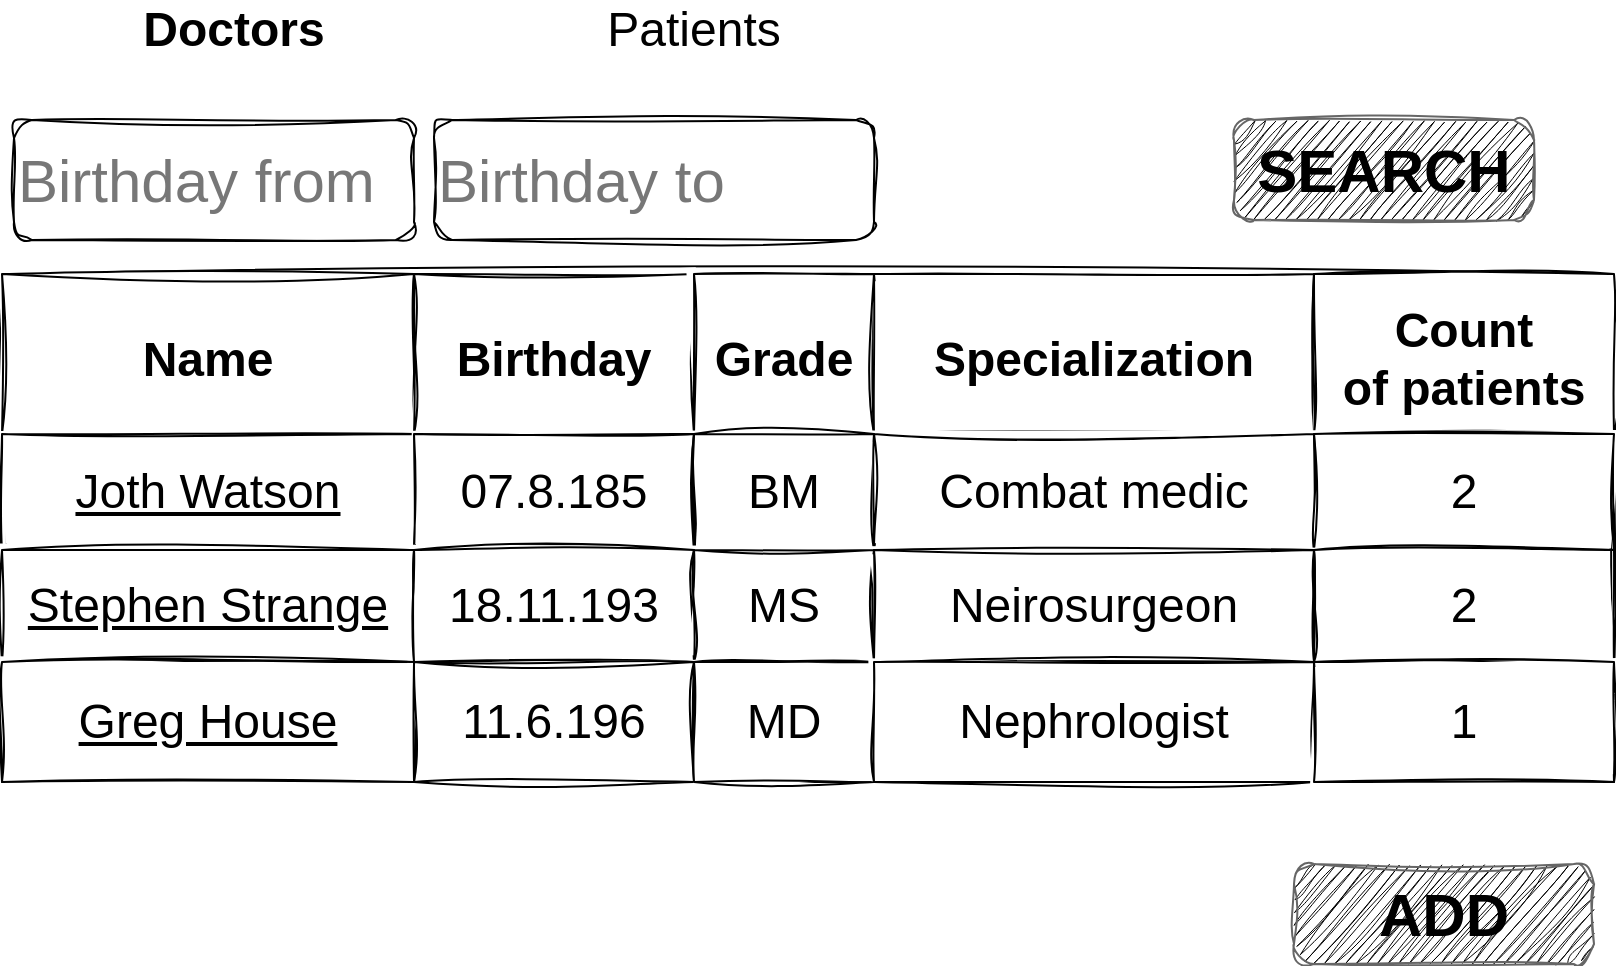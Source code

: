 <mxfile version="20.8.20" type="github" pages="6">
  <diagram name="Doctors list" id="iNg3_k1wbIgd62mTTB8b">
    <mxGraphModel dx="1221" dy="726" grid="1" gridSize="10" guides="1" tooltips="1" connect="1" arrows="1" fold="1" page="1" pageScale="1" pageWidth="827" pageHeight="1169" math="0" shadow="0">
      <root>
        <mxCell id="oVqWi5KsJc3UrHnTr8XR-0" />
        <mxCell id="oVqWi5KsJc3UrHnTr8XR-1" parent="oVqWi5KsJc3UrHnTr8XR-0" />
        <mxCell id="oVqWi5KsJc3UrHnTr8XR-2" value="Doctors" style="text;strokeColor=none;fillColor=none;align=center;verticalAlign=middle;whiteSpace=wrap;rounded=0;fontSize=24;fontStyle=1;labelBackgroundColor=none;fontFamily=Helvetica;swimlaneLine=0;shadow=0;sketch=1;curveFitting=1;jiggle=2;" parent="oVqWi5KsJc3UrHnTr8XR-1" vertex="1">
          <mxGeometry x="40" y="40" width="180" height="30" as="geometry" />
        </mxCell>
        <mxCell id="oVqWi5KsJc3UrHnTr8XR-3" value="Patients" style="text;strokeColor=none;fillColor=none;align=center;verticalAlign=middle;whiteSpace=wrap;rounded=0;fontSize=24;fontStyle=0;labelBackgroundColor=none;fontFamily=Helvetica;swimlaneLine=0;shadow=0;sketch=1;curveFitting=1;jiggle=2;" parent="oVqWi5KsJc3UrHnTr8XR-1" vertex="1">
          <mxGeometry x="270" y="40" width="180" height="30" as="geometry" />
        </mxCell>
        <mxCell id="oVqWi5KsJc3UrHnTr8XR-4" value="Assets" style="childLayout=tableLayout;recursiveResize=0;shadow=0;fontSize=24;labelBackgroundColor=none;rounded=0;fontFamily=Helvetica;swimlaneLine=0;sketch=1;curveFitting=1;jiggle=2;fontStyle=4" parent="oVqWi5KsJc3UrHnTr8XR-1" vertex="1">
          <mxGeometry x="14" y="177" width="806" height="254" as="geometry" />
        </mxCell>
        <mxCell id="oVqWi5KsJc3UrHnTr8XR-5" value="" style="shape=tableRow;horizontal=0;startSize=0;swimlaneHead=0;swimlaneBody=0;top=0;left=0;bottom=0;right=0;dropTarget=0;collapsible=0;recursiveResize=0;expand=0;fontStyle=0;fontSize=24;labelBackgroundColor=none;rounded=0;fontFamily=Helvetica;swimlaneLine=0;shadow=0;sketch=1;curveFitting=1;jiggle=2;" parent="oVqWi5KsJc3UrHnTr8XR-4" vertex="1">
          <mxGeometry width="806" height="80" as="geometry" />
        </mxCell>
        <mxCell id="oVqWi5KsJc3UrHnTr8XR-6" value="Name" style="connectable=0;recursiveResize=0;align=center;fontStyle=1;fontSize=24;labelBackgroundColor=none;rounded=0;fontFamily=Helvetica;swimlaneLine=0;shadow=0;sketch=1;curveFitting=1;jiggle=2;" parent="oVqWi5KsJc3UrHnTr8XR-5" vertex="1">
          <mxGeometry width="206" height="80" as="geometry">
            <mxRectangle width="206" height="80" as="alternateBounds" />
          </mxGeometry>
        </mxCell>
        <mxCell id="r2EYkp8jvz7XVIfIsozA-0" value="Birthday" style="connectable=0;recursiveResize=0;align=center;fontStyle=1;fontSize=24;labelBackgroundColor=none;labelBorderColor=none;rounded=0;fontFamily=Helvetica;swimlaneLine=0;shadow=0;sketch=1;curveFitting=1;jiggle=2;" vertex="1" parent="oVqWi5KsJc3UrHnTr8XR-5">
          <mxGeometry x="206" width="140" height="80" as="geometry">
            <mxRectangle width="140" height="80" as="alternateBounds" />
          </mxGeometry>
        </mxCell>
        <mxCell id="oVqWi5KsJc3UrHnTr8XR-7" value="Grade" style="connectable=0;recursiveResize=0;align=center;fontStyle=1;fontSize=24;labelBackgroundColor=none;labelBorderColor=none;rounded=0;fontFamily=Helvetica;swimlaneLine=0;shadow=0;sketch=1;curveFitting=1;jiggle=2;" parent="oVqWi5KsJc3UrHnTr8XR-5" vertex="1">
          <mxGeometry x="346" width="90" height="80" as="geometry">
            <mxRectangle width="90" height="80" as="alternateBounds" />
          </mxGeometry>
        </mxCell>
        <mxCell id="oVqWi5KsJc3UrHnTr8XR-8" value="Specialization" style="connectable=0;recursiveResize=0;align=center;fontStyle=1;fontSize=24;labelBackgroundColor=none;rounded=0;fontFamily=Helvetica;swimlaneLine=0;shadow=0;sketch=1;curveFitting=1;jiggle=2;" parent="oVqWi5KsJc3UrHnTr8XR-5" vertex="1">
          <mxGeometry x="436" width="220" height="80" as="geometry">
            <mxRectangle width="220" height="80" as="alternateBounds" />
          </mxGeometry>
        </mxCell>
        <mxCell id="oVqWi5KsJc3UrHnTr8XR-9" value="Count&#xa;of patients" style="connectable=0;recursiveResize=0;align=center;fontStyle=1;fontSize=24;labelBackgroundColor=none;rounded=0;fontFamily=Helvetica;swimlaneLine=0;shadow=0;sketch=1;curveFitting=1;jiggle=2;" parent="oVqWi5KsJc3UrHnTr8XR-5" vertex="1">
          <mxGeometry x="656" width="150" height="80" as="geometry">
            <mxRectangle width="150" height="80" as="alternateBounds" />
          </mxGeometry>
        </mxCell>
        <mxCell id="oVqWi5KsJc3UrHnTr8XR-10" value="" style="shape=tableRow;horizontal=0;startSize=0;swimlaneHead=0;swimlaneBody=0;top=0;left=0;bottom=0;right=0;dropTarget=0;collapsible=0;recursiveResize=0;expand=0;fontStyle=0;fontSize=24;labelBackgroundColor=none;rounded=0;fontFamily=Helvetica;swimlaneLine=0;shadow=0;sketch=1;curveFitting=1;jiggle=2;" parent="oVqWi5KsJc3UrHnTr8XR-4" vertex="1">
          <mxGeometry y="80" width="806" height="58" as="geometry" />
        </mxCell>
        <mxCell id="oVqWi5KsJc3UrHnTr8XR-11" value="Joth Watson" style="connectable=0;recursiveResize=0;align=center;whiteSpace=wrap;fontSize=24;labelBackgroundColor=none;rounded=0;fontFamily=Helvetica;swimlaneLine=0;shadow=0;sketch=1;curveFitting=1;jiggle=2;fontStyle=4" parent="oVqWi5KsJc3UrHnTr8XR-10" vertex="1">
          <mxGeometry width="206" height="58" as="geometry">
            <mxRectangle width="206" height="58" as="alternateBounds" />
          </mxGeometry>
        </mxCell>
        <mxCell id="r2EYkp8jvz7XVIfIsozA-1" value="07.8.185" style="connectable=0;recursiveResize=0;align=center;whiteSpace=wrap;fontSize=24;labelBackgroundColor=none;rounded=0;fontFamily=Helvetica;swimlaneLine=0;shadow=0;sketch=1;curveFitting=1;jiggle=2;" vertex="1" parent="oVqWi5KsJc3UrHnTr8XR-10">
          <mxGeometry x="206" width="140" height="58" as="geometry">
            <mxRectangle width="140" height="58" as="alternateBounds" />
          </mxGeometry>
        </mxCell>
        <mxCell id="oVqWi5KsJc3UrHnTr8XR-12" value="BM" style="connectable=0;recursiveResize=0;align=center;whiteSpace=wrap;fontSize=24;labelBackgroundColor=none;rounded=0;fontFamily=Helvetica;swimlaneLine=0;shadow=0;sketch=1;curveFitting=1;jiggle=2;" parent="oVqWi5KsJc3UrHnTr8XR-10" vertex="1">
          <mxGeometry x="346" width="90" height="58" as="geometry">
            <mxRectangle width="90" height="58" as="alternateBounds" />
          </mxGeometry>
        </mxCell>
        <mxCell id="oVqWi5KsJc3UrHnTr8XR-13" value="Combat medic" style="connectable=0;recursiveResize=0;align=center;whiteSpace=wrap;fontSize=24;labelBackgroundColor=none;rounded=0;fontFamily=Helvetica;swimlaneLine=0;shadow=0;sketch=1;curveFitting=1;jiggle=2;" parent="oVqWi5KsJc3UrHnTr8XR-10" vertex="1">
          <mxGeometry x="436" width="220" height="58" as="geometry">
            <mxRectangle width="220" height="58" as="alternateBounds" />
          </mxGeometry>
        </mxCell>
        <mxCell id="oVqWi5KsJc3UrHnTr8XR-14" value="2" style="connectable=0;recursiveResize=0;align=center;whiteSpace=wrap;fontSize=24;labelBackgroundColor=none;rounded=0;fontFamily=Helvetica;swimlaneLine=0;shadow=0;sketch=1;curveFitting=1;jiggle=2;fontStyle=0" parent="oVqWi5KsJc3UrHnTr8XR-10" vertex="1">
          <mxGeometry x="656" width="150" height="58" as="geometry">
            <mxRectangle width="150" height="58" as="alternateBounds" />
          </mxGeometry>
        </mxCell>
        <mxCell id="oVqWi5KsJc3UrHnTr8XR-15" value="" style="shape=tableRow;horizontal=0;startSize=0;swimlaneHead=0;swimlaneBody=0;top=0;left=0;bottom=0;right=0;dropTarget=0;collapsible=0;recursiveResize=0;expand=0;fontStyle=5;fontSize=24;labelBackgroundColor=none;rounded=0;fontFamily=Helvetica;swimlaneLine=0;shadow=0;sketch=1;curveFitting=1;jiggle=2;" parent="oVqWi5KsJc3UrHnTr8XR-4" vertex="1">
          <mxGeometry y="138" width="806" height="56" as="geometry" />
        </mxCell>
        <mxCell id="oVqWi5KsJc3UrHnTr8XR-16" value="Stephen Strange" style="connectable=0;recursiveResize=0;whiteSpace=wrap;fontSize=24;labelBackgroundColor=none;rounded=0;fontFamily=Helvetica;swimlaneLine=0;shadow=0;sketch=1;curveFitting=1;jiggle=2;fontStyle=4" parent="oVqWi5KsJc3UrHnTr8XR-15" vertex="1">
          <mxGeometry width="206" height="56" as="geometry">
            <mxRectangle width="206" height="56" as="alternateBounds" />
          </mxGeometry>
        </mxCell>
        <mxCell id="r2EYkp8jvz7XVIfIsozA-2" value="18.11.193" style="connectable=0;recursiveResize=0;whiteSpace=wrap;fontSize=24;labelBackgroundColor=none;rounded=0;fontFamily=Helvetica;swimlaneLine=0;shadow=0;sketch=1;curveFitting=1;jiggle=2;" vertex="1" parent="oVqWi5KsJc3UrHnTr8XR-15">
          <mxGeometry x="206" width="140" height="56" as="geometry">
            <mxRectangle width="140" height="56" as="alternateBounds" />
          </mxGeometry>
        </mxCell>
        <mxCell id="oVqWi5KsJc3UrHnTr8XR-17" value="MS" style="connectable=0;recursiveResize=0;whiteSpace=wrap;fontSize=24;labelBackgroundColor=none;rounded=0;fontFamily=Helvetica;swimlaneLine=0;shadow=0;sketch=1;curveFitting=1;jiggle=2;" parent="oVqWi5KsJc3UrHnTr8XR-15" vertex="1">
          <mxGeometry x="346" width="90" height="56" as="geometry">
            <mxRectangle width="90" height="56" as="alternateBounds" />
          </mxGeometry>
        </mxCell>
        <mxCell id="oVqWi5KsJc3UrHnTr8XR-18" value="Neirosurgeon" style="connectable=0;recursiveResize=0;whiteSpace=wrap;fontSize=24;labelBackgroundColor=none;rounded=0;fontFamily=Helvetica;swimlaneLine=0;shadow=0;sketch=1;curveFitting=1;jiggle=2;" parent="oVqWi5KsJc3UrHnTr8XR-15" vertex="1">
          <mxGeometry x="436" width="220" height="56" as="geometry">
            <mxRectangle width="220" height="56" as="alternateBounds" />
          </mxGeometry>
        </mxCell>
        <mxCell id="oVqWi5KsJc3UrHnTr8XR-19" value="2" style="connectable=0;recursiveResize=0;whiteSpace=wrap;fontSize=24;labelBackgroundColor=none;rounded=0;fontFamily=Helvetica;swimlaneLine=0;shadow=0;sketch=1;curveFitting=1;jiggle=2;fontStyle=0" parent="oVqWi5KsJc3UrHnTr8XR-15" vertex="1">
          <mxGeometry x="656" width="150" height="56" as="geometry">
            <mxRectangle width="150" height="56" as="alternateBounds" />
          </mxGeometry>
        </mxCell>
        <mxCell id="oVqWi5KsJc3UrHnTr8XR-20" value="" style="shape=tableRow;horizontal=0;startSize=0;swimlaneHead=0;swimlaneBody=0;top=0;left=0;bottom=0;right=0;dropTarget=0;collapsible=0;recursiveResize=0;expand=0;fontStyle=0;fontSize=24;labelBackgroundColor=none;rounded=0;fontFamily=Helvetica;swimlaneLine=0;shadow=0;sketch=1;curveFitting=1;jiggle=2;" parent="oVqWi5KsJc3UrHnTr8XR-4" vertex="1">
          <mxGeometry y="194" width="806" height="60" as="geometry" />
        </mxCell>
        <mxCell id="oVqWi5KsJc3UrHnTr8XR-21" value="Greg House" style="connectable=0;recursiveResize=0;fontStyle=4;align=center;whiteSpace=wrap;fontSize=24;labelBackgroundColor=none;rounded=0;fontFamily=Helvetica;swimlaneLine=0;shadow=0;sketch=1;curveFitting=1;jiggle=2;" parent="oVqWi5KsJc3UrHnTr8XR-20" vertex="1">
          <mxGeometry width="206" height="60" as="geometry">
            <mxRectangle width="206" height="60" as="alternateBounds" />
          </mxGeometry>
        </mxCell>
        <mxCell id="r2EYkp8jvz7XVIfIsozA-3" value="11.6.196" style="connectable=0;recursiveResize=0;fontStyle=0;align=center;whiteSpace=wrap;fontSize=24;labelBackgroundColor=none;rounded=0;fontFamily=Helvetica;swimlaneLine=0;shadow=0;sketch=1;curveFitting=1;jiggle=2;" vertex="1" parent="oVqWi5KsJc3UrHnTr8XR-20">
          <mxGeometry x="206" width="140" height="60" as="geometry">
            <mxRectangle width="140" height="60" as="alternateBounds" />
          </mxGeometry>
        </mxCell>
        <mxCell id="oVqWi5KsJc3UrHnTr8XR-22" value="MD" style="connectable=0;recursiveResize=0;fontStyle=0;align=center;whiteSpace=wrap;fontSize=24;labelBackgroundColor=none;rounded=0;fontFamily=Helvetica;swimlaneLine=0;shadow=0;sketch=1;curveFitting=1;jiggle=2;" parent="oVqWi5KsJc3UrHnTr8XR-20" vertex="1">
          <mxGeometry x="346" width="90" height="60" as="geometry">
            <mxRectangle width="90" height="60" as="alternateBounds" />
          </mxGeometry>
        </mxCell>
        <mxCell id="oVqWi5KsJc3UrHnTr8XR-23" value="Nephrologist" style="connectable=0;recursiveResize=0;fontStyle=0;align=center;whiteSpace=wrap;fontSize=24;labelBackgroundColor=none;rounded=0;fontFamily=Helvetica;swimlaneLine=0;shadow=0;sketch=1;curveFitting=1;jiggle=2;" parent="oVqWi5KsJc3UrHnTr8XR-20" vertex="1">
          <mxGeometry x="436" width="220" height="60" as="geometry">
            <mxRectangle width="220" height="60" as="alternateBounds" />
          </mxGeometry>
        </mxCell>
        <mxCell id="oVqWi5KsJc3UrHnTr8XR-24" value="1" style="connectable=0;recursiveResize=0;fontStyle=0;align=center;whiteSpace=wrap;fontSize=24;labelBackgroundColor=none;rounded=0;fontFamily=Helvetica;swimlaneLine=0;shadow=0;sketch=1;curveFitting=1;jiggle=2;" parent="oVqWi5KsJc3UrHnTr8XR-20" vertex="1">
          <mxGeometry x="656" width="150" height="60" as="geometry">
            <mxRectangle width="150" height="60" as="alternateBounds" />
          </mxGeometry>
        </mxCell>
        <mxCell id="M8HDsWw1fMdAQXV8gxl8-0" value="ADD" style="strokeWidth=1;shadow=0;dashed=0;align=center;html=1;shape=mxgraph.mockup.buttons.button;strokeColor=#666666;fontColor=default;mainText=;buttonStyle=round;fontSize=30;fontStyle=1;fillColor=#000000;whiteSpace=wrap;rounded=0;labelBackgroundColor=none;labelBorderColor=none;sketch=1;hachureGap=4;jiggle=2;curveFitting=1;fontFamily=Helvetica;fillStyle=hachure;" parent="oVqWi5KsJc3UrHnTr8XR-1" vertex="1">
          <mxGeometry x="660" y="472" width="150" height="50" as="geometry" />
        </mxCell>
        <mxCell id="v5oUo8deEqjjyUWWHH6k-0" value="SEARCH" style="strokeWidth=1;shadow=0;dashed=0;align=center;html=1;shape=mxgraph.mockup.buttons.button;strokeColor=#666666;fontColor=default;mainText=;buttonStyle=round;fontSize=30;fontStyle=1;fillColor=#000000;whiteSpace=wrap;rounded=0;labelBackgroundColor=none;labelBorderColor=none;sketch=1;hachureGap=4;jiggle=2;curveFitting=1;fontFamily=Helvetica;fillStyle=hachure;" vertex="1" parent="oVqWi5KsJc3UrHnTr8XR-1">
          <mxGeometry x="630" y="100" width="150" height="50" as="geometry" />
        </mxCell>
        <mxCell id="v5oUo8deEqjjyUWWHH6k-1" value="&lt;font color=&quot;#777777&quot;&gt;Birthday from&lt;/font&gt;" style="rounded=1;whiteSpace=wrap;html=1;shadow=0;labelBackgroundColor=none;labelBorderColor=none;sketch=1;hachureGap=4;jiggle=2;fillStyle=hachure;curveFitting=1;fontFamily=Helvetica;fontSize=30;fontColor=default;fillColor=none;align=left;" vertex="1" parent="oVqWi5KsJc3UrHnTr8XR-1">
          <mxGeometry x="20" y="100" width="200" height="60" as="geometry" />
        </mxCell>
        <mxCell id="v5oUo8deEqjjyUWWHH6k-2" value="&lt;font color=&quot;#777777&quot;&gt;Birthday to&lt;/font&gt;" style="rounded=1;whiteSpace=wrap;html=1;shadow=0;labelBackgroundColor=none;labelBorderColor=none;sketch=1;hachureGap=4;jiggle=2;fillStyle=hachure;curveFitting=1;fontFamily=Helvetica;fontSize=30;fontColor=default;fillColor=none;align=left;" vertex="1" parent="oVqWi5KsJc3UrHnTr8XR-1">
          <mxGeometry x="230" y="100" width="220" height="60" as="geometry" />
        </mxCell>
      </root>
    </mxGraphModel>
  </diagram>
  <diagram name="Doctor" id="-o0rRjjSZjT6qEU89VmB">
    <mxGraphModel dx="1221" dy="726" grid="1" gridSize="10" guides="1" tooltips="1" connect="1" arrows="1" fold="1" page="1" pageScale="1" pageWidth="827" pageHeight="1169" math="0" shadow="0">
      <root>
        <mxCell id="0" />
        <mxCell id="1" parent="0" />
        <mxCell id="106Unu_I3FGXwjGpmKto-9" value="Doctors" style="text;strokeColor=none;fillColor=none;align=center;verticalAlign=middle;whiteSpace=wrap;rounded=0;fontSize=24;fontStyle=0;labelBackgroundColor=none;fontFamily=Helvetica;swimlaneLine=0;shadow=0;sketch=1;curveFitting=1;jiggle=2;fontColor=#777777;" parent="1" vertex="1">
          <mxGeometry x="40" y="40" width="180" height="30" as="geometry" />
        </mxCell>
        <mxCell id="106Unu_I3FGXwjGpmKto-11" value="List of patients" style="text;strokeColor=none;fillColor=none;align=center;verticalAlign=middle;whiteSpace=wrap;rounded=0;fontSize=24;fontStyle=0;labelBackgroundColor=none;fontFamily=Helvetica;swimlaneLine=0;shadow=0;sketch=1;curveFitting=1;jiggle=2;fontColor=#000000;" parent="1" vertex="1">
          <mxGeometry x="60" y="585" width="180" height="30" as="geometry" />
        </mxCell>
        <mxCell id="6KdY4Ti95zejLEQpb8By-1" value="" style="verticalLabelPosition=bottom;shadow=0;dashed=0;align=center;html=1;verticalAlign=top;strokeWidth=1;shape=mxgraph.mockup.containers.userMale;strokeColor=#666666;strokeColor2=#008cff;rounded=0;labelBorderColor=none;sketch=1;hachureGap=4;jiggle=2;curveFitting=1;fontFamily=Helvetica;fontSize=20;fontColor=#000000;" parent="1" vertex="1">
          <mxGeometry x="70" y="100" width="100" height="100" as="geometry" />
        </mxCell>
        <mxCell id="6KdY4Ti95zejLEQpb8By-2" value="&lt;font style=&quot;font-size: 40px;&quot;&gt;John Watson&lt;/font&gt;" style="text;html=1;strokeColor=none;fillColor=none;align=center;verticalAlign=middle;whiteSpace=wrap;rounded=0;fontSize=19;fontFamily=Helvetica;fontColor=#000000;fontStyle=1" parent="1" vertex="1">
          <mxGeometry x="220" y="130" width="400" height="30" as="geometry" />
        </mxCell>
        <mxCell id="rxgpzha8HXijRtfz_eaI-3" value="" style="shape=table;startSize=0;container=1;collapsible=0;childLayout=tableLayout;rounded=0;shadow=0;labelBorderColor=none;sketch=1;hachureGap=4;jiggle=2;curveFitting=1;fontFamily=Helvetica;fontSize=20;fontColor=#000000;html=0;" parent="1" vertex="1">
          <mxGeometry x="70" y="230" width="680" height="240" as="geometry" />
        </mxCell>
        <mxCell id="8pPM4P5UZE39nHesD90V-1" style="shape=tableRow;horizontal=0;startSize=0;swimlaneHead=0;swimlaneBody=0;strokeColor=inherit;top=0;left=0;bottom=0;right=0;collapsible=0;dropTarget=0;fillColor=none;points=[[0,0.5],[1,0.5]];portConstraint=eastwest;rounded=0;shadow=0;labelBorderColor=none;sketch=1;hachureGap=4;jiggle=2;curveFitting=1;fontFamily=Helvetica;fontSize=20;fontColor=#000000;html=0;" parent="rxgpzha8HXijRtfz_eaI-3" vertex="1">
          <mxGeometry width="680" height="40" as="geometry" />
        </mxCell>
        <mxCell id="8pPM4P5UZE39nHesD90V-2" value="First Name" style="shape=partialRectangle;html=1;whiteSpace=wrap;connectable=0;strokeColor=inherit;overflow=hidden;fillColor=none;top=0;left=0;bottom=0;right=0;pointerEvents=1;rounded=0;shadow=0;labelBorderColor=none;sketch=1;hachureGap=4;jiggle=2;curveFitting=1;fontFamily=Helvetica;fontSize=20;fontColor=#000000;" parent="8pPM4P5UZE39nHesD90V-1" vertex="1">
          <mxGeometry width="290" height="40" as="geometry">
            <mxRectangle width="290" height="40" as="alternateBounds" />
          </mxGeometry>
        </mxCell>
        <mxCell id="8pPM4P5UZE39nHesD90V-3" value="John" style="shape=partialRectangle;html=1;whiteSpace=wrap;connectable=0;strokeColor=inherit;overflow=hidden;fillColor=none;top=0;left=0;bottom=0;right=0;pointerEvents=1;rounded=0;shadow=0;labelBorderColor=none;sketch=1;hachureGap=4;jiggle=2;curveFitting=1;fontFamily=Helvetica;fontSize=20;fontColor=#000000;" parent="8pPM4P5UZE39nHesD90V-1" vertex="1">
          <mxGeometry x="290" width="390" height="40" as="geometry">
            <mxRectangle width="390" height="40" as="alternateBounds" />
          </mxGeometry>
        </mxCell>
        <mxCell id="8pPM4P5UZE39nHesD90V-4" style="shape=tableRow;horizontal=0;startSize=0;swimlaneHead=0;swimlaneBody=0;strokeColor=inherit;top=0;left=0;bottom=0;right=0;collapsible=0;dropTarget=0;fillColor=none;points=[[0,0.5],[1,0.5]];portConstraint=eastwest;rounded=0;shadow=0;labelBorderColor=none;sketch=1;hachureGap=4;jiggle=2;curveFitting=1;fontFamily=Helvetica;fontSize=20;fontColor=#000000;html=0;" parent="rxgpzha8HXijRtfz_eaI-3" vertex="1">
          <mxGeometry y="40" width="680" height="40" as="geometry" />
        </mxCell>
        <mxCell id="8pPM4P5UZE39nHesD90V-5" value="Last Name" style="shape=partialRectangle;html=1;whiteSpace=wrap;connectable=0;strokeColor=inherit;overflow=hidden;fillColor=none;top=0;left=0;bottom=0;right=0;pointerEvents=1;rounded=0;shadow=0;labelBorderColor=none;sketch=1;hachureGap=4;jiggle=2;curveFitting=1;fontFamily=Helvetica;fontSize=20;fontColor=#000000;" parent="8pPM4P5UZE39nHesD90V-4" vertex="1">
          <mxGeometry width="290" height="40" as="geometry">
            <mxRectangle width="290" height="40" as="alternateBounds" />
          </mxGeometry>
        </mxCell>
        <mxCell id="8pPM4P5UZE39nHesD90V-6" value="Watson" style="shape=partialRectangle;html=1;whiteSpace=wrap;connectable=0;strokeColor=inherit;overflow=hidden;fillColor=none;top=0;left=0;bottom=0;right=0;pointerEvents=1;rounded=0;shadow=0;labelBorderColor=none;sketch=1;hachureGap=4;jiggle=2;curveFitting=1;fontFamily=Helvetica;fontSize=20;fontColor=#000000;" parent="8pPM4P5UZE39nHesD90V-4" vertex="1">
          <mxGeometry x="290" width="390" height="40" as="geometry">
            <mxRectangle width="390" height="40" as="alternateBounds" />
          </mxGeometry>
        </mxCell>
        <mxCell id="rxgpzha8HXijRtfz_eaI-4" value="" style="shape=tableRow;horizontal=0;startSize=0;swimlaneHead=0;swimlaneBody=0;strokeColor=inherit;top=0;left=0;bottom=0;right=0;collapsible=0;dropTarget=0;fillColor=none;points=[[0,0.5],[1,0.5]];portConstraint=eastwest;rounded=0;shadow=0;labelBorderColor=none;sketch=1;hachureGap=4;jiggle=2;curveFitting=1;fontFamily=Helvetica;fontSize=20;fontColor=#000000;html=0;" parent="rxgpzha8HXijRtfz_eaI-3" vertex="1">
          <mxGeometry y="80" width="680" height="40" as="geometry" />
        </mxCell>
        <mxCell id="rxgpzha8HXijRtfz_eaI-5" value="Grade" style="shape=partialRectangle;html=1;whiteSpace=wrap;connectable=0;strokeColor=inherit;overflow=hidden;fillColor=none;top=0;left=0;bottom=0;right=0;pointerEvents=1;rounded=0;shadow=0;labelBorderColor=none;sketch=1;hachureGap=4;jiggle=2;curveFitting=1;fontFamily=Helvetica;fontSize=20;fontColor=#000000;" parent="rxgpzha8HXijRtfz_eaI-4" vertex="1">
          <mxGeometry width="290" height="40" as="geometry">
            <mxRectangle width="290" height="40" as="alternateBounds" />
          </mxGeometry>
        </mxCell>
        <mxCell id="rxgpzha8HXijRtfz_eaI-6" value="Bachelor of Medicine" style="shape=partialRectangle;html=1;whiteSpace=wrap;connectable=0;strokeColor=inherit;overflow=hidden;fillColor=none;top=0;left=0;bottom=0;right=0;pointerEvents=1;rounded=0;shadow=0;labelBorderColor=none;sketch=1;hachureGap=4;jiggle=2;curveFitting=1;fontFamily=Helvetica;fontSize=20;fontColor=#000000;" parent="rxgpzha8HXijRtfz_eaI-4" vertex="1">
          <mxGeometry x="290" width="390" height="40" as="geometry">
            <mxRectangle width="390" height="40" as="alternateBounds" />
          </mxGeometry>
        </mxCell>
        <mxCell id="rxgpzha8HXijRtfz_eaI-7" value="" style="shape=tableRow;horizontal=0;startSize=0;swimlaneHead=0;swimlaneBody=0;strokeColor=inherit;top=0;left=0;bottom=0;right=0;collapsible=0;dropTarget=0;fillColor=none;points=[[0,0.5],[1,0.5]];portConstraint=eastwest;rounded=0;shadow=0;labelBorderColor=none;sketch=1;hachureGap=4;jiggle=2;curveFitting=1;fontFamily=Helvetica;fontSize=20;fontColor=#000000;html=0;" parent="rxgpzha8HXijRtfz_eaI-3" vertex="1">
          <mxGeometry y="120" width="680" height="40" as="geometry" />
        </mxCell>
        <mxCell id="rxgpzha8HXijRtfz_eaI-8" value="Birthday" style="shape=partialRectangle;html=1;whiteSpace=wrap;connectable=0;strokeColor=inherit;overflow=hidden;fillColor=none;top=0;left=0;bottom=0;right=0;pointerEvents=1;rounded=0;shadow=0;labelBorderColor=none;sketch=1;hachureGap=4;jiggle=2;curveFitting=1;fontFamily=Helvetica;fontSize=20;fontColor=#000000;" parent="rxgpzha8HXijRtfz_eaI-7" vertex="1">
          <mxGeometry width="290" height="40" as="geometry">
            <mxRectangle width="290" height="40" as="alternateBounds" />
          </mxGeometry>
        </mxCell>
        <mxCell id="rxgpzha8HXijRtfz_eaI-9" value="07.8.185" style="shape=partialRectangle;html=1;whiteSpace=wrap;connectable=0;strokeColor=inherit;overflow=hidden;fillColor=none;top=0;left=0;bottom=0;right=0;pointerEvents=1;rounded=0;shadow=0;labelBorderColor=none;sketch=1;hachureGap=4;jiggle=2;curveFitting=1;fontFamily=Helvetica;fontSize=20;fontColor=#000000;" parent="rxgpzha8HXijRtfz_eaI-7" vertex="1">
          <mxGeometry x="290" width="390" height="40" as="geometry">
            <mxRectangle width="390" height="40" as="alternateBounds" />
          </mxGeometry>
        </mxCell>
        <mxCell id="rxgpzha8HXijRtfz_eaI-10" value="" style="shape=tableRow;horizontal=0;startSize=0;swimlaneHead=0;swimlaneBody=0;strokeColor=inherit;top=0;left=0;bottom=0;right=0;collapsible=0;dropTarget=0;fillColor=none;points=[[0,0.5],[1,0.5]];portConstraint=eastwest;rounded=0;shadow=0;labelBorderColor=none;sketch=1;hachureGap=4;jiggle=2;curveFitting=1;fontFamily=Helvetica;fontSize=20;fontColor=#000000;html=0;" parent="rxgpzha8HXijRtfz_eaI-3" vertex="1">
          <mxGeometry y="160" width="680" height="40" as="geometry" />
        </mxCell>
        <mxCell id="rxgpzha8HXijRtfz_eaI-11" value="Specialization" style="shape=partialRectangle;html=1;whiteSpace=wrap;connectable=0;strokeColor=inherit;overflow=hidden;fillColor=none;top=0;left=0;bottom=0;right=0;pointerEvents=1;rounded=0;shadow=0;labelBorderColor=none;sketch=1;hachureGap=4;jiggle=2;curveFitting=1;fontFamily=Helvetica;fontSize=20;fontColor=#000000;" parent="rxgpzha8HXijRtfz_eaI-10" vertex="1">
          <mxGeometry width="290" height="40" as="geometry">
            <mxRectangle width="290" height="40" as="alternateBounds" />
          </mxGeometry>
        </mxCell>
        <mxCell id="rxgpzha8HXijRtfz_eaI-12" value="Combat medic" style="shape=partialRectangle;html=1;whiteSpace=wrap;connectable=0;strokeColor=inherit;overflow=hidden;fillColor=none;top=0;left=0;bottom=0;right=0;pointerEvents=1;rounded=0;shadow=0;labelBorderColor=none;sketch=1;hachureGap=4;jiggle=2;curveFitting=1;fontFamily=Helvetica;fontSize=20;fontColor=#000000;" parent="rxgpzha8HXijRtfz_eaI-10" vertex="1">
          <mxGeometry x="290" width="390" height="40" as="geometry">
            <mxRectangle width="390" height="40" as="alternateBounds" />
          </mxGeometry>
        </mxCell>
        <mxCell id="rxgpzha8HXijRtfz_eaI-13" value="" style="shape=tableRow;horizontal=0;startSize=0;swimlaneHead=0;swimlaneBody=0;strokeColor=inherit;top=0;left=0;bottom=0;right=0;collapsible=0;dropTarget=0;fillColor=none;points=[[0,0.5],[1,0.5]];portConstraint=eastwest;rounded=0;shadow=0;labelBorderColor=none;sketch=1;hachureGap=4;jiggle=2;curveFitting=1;fontFamily=Helvetica;fontSize=20;fontColor=#000000;html=0;" parent="rxgpzha8HXijRtfz_eaI-3" vertex="1">
          <mxGeometry y="200" width="680" height="40" as="geometry" />
        </mxCell>
        <mxCell id="rxgpzha8HXijRtfz_eaI-14" value="email" style="shape=partialRectangle;html=1;whiteSpace=wrap;connectable=0;strokeColor=inherit;overflow=hidden;fillColor=none;top=0;left=0;bottom=0;right=0;pointerEvents=1;rounded=0;shadow=0;labelBorderColor=none;sketch=1;hachureGap=4;jiggle=2;curveFitting=1;fontFamily=Helvetica;fontSize=20;fontColor=#000000;" parent="rxgpzha8HXijRtfz_eaI-13" vertex="1">
          <mxGeometry width="290" height="40" as="geometry">
            <mxRectangle width="290" height="40" as="alternateBounds" />
          </mxGeometry>
        </mxCell>
        <mxCell id="rxgpzha8HXijRtfz_eaI-15" value="jh_watson@micropeutist.com" style="shape=partialRectangle;html=1;whiteSpace=wrap;connectable=0;strokeColor=inherit;overflow=hidden;fillColor=none;top=0;left=0;bottom=0;right=0;pointerEvents=1;rounded=0;shadow=0;labelBorderColor=none;sketch=1;hachureGap=4;jiggle=2;curveFitting=1;fontFamily=Helvetica;fontSize=20;fontColor=#000000;" parent="rxgpzha8HXijRtfz_eaI-13" vertex="1">
          <mxGeometry x="290" width="390" height="40" as="geometry">
            <mxRectangle width="390" height="40" as="alternateBounds" />
          </mxGeometry>
        </mxCell>
        <mxCell id="ppMjCbeCI9v5LeM4ophR-1" value="Assets" style="childLayout=tableLayout;recursiveResize=0;shadow=0;fontSize=24;labelBackgroundColor=none;rounded=0;fontFamily=Helvetica;swimlaneLine=0;sketch=1;curveFitting=1;jiggle=2;" parent="1" vertex="1">
          <mxGeometry x="60" y="640" width="744" height="198" as="geometry" />
        </mxCell>
        <mxCell id="ppMjCbeCI9v5LeM4ophR-2" value="" style="shape=tableRow;horizontal=0;startSize=0;swimlaneHead=0;swimlaneBody=0;top=0;left=0;bottom=0;right=0;dropTarget=0;collapsible=0;recursiveResize=0;expand=0;fontStyle=0;fontSize=24;labelBackgroundColor=none;rounded=0;fontFamily=Helvetica;swimlaneLine=0;shadow=0;sketch=1;curveFitting=1;jiggle=2;" parent="ppMjCbeCI9v5LeM4ophR-1" vertex="1">
          <mxGeometry width="744" height="80" as="geometry" />
        </mxCell>
        <mxCell id="ppMjCbeCI9v5LeM4ophR-3" value="Name" style="connectable=0;recursiveResize=0;align=center;fontStyle=1;fontSize=24;labelBackgroundColor=none;rounded=0;fontFamily=Helvetica;swimlaneLine=0;shadow=0;sketch=1;curveFitting=1;jiggle=2;" parent="ppMjCbeCI9v5LeM4ophR-2" vertex="1">
          <mxGeometry width="176" height="80" as="geometry">
            <mxRectangle width="176" height="80" as="alternateBounds" />
          </mxGeometry>
        </mxCell>
        <mxCell id="ppMjCbeCI9v5LeM4ophR-4" value="Age" style="connectable=0;recursiveResize=0;align=center;fontStyle=1;fontSize=24;labelBackgroundColor=none;rounded=0;fontFamily=Helvetica;swimlaneLine=0;shadow=0;sketch=1;curveFitting=1;jiggle=2;" parent="ppMjCbeCI9v5LeM4ophR-2" vertex="1">
          <mxGeometry x="176" width="160" height="80" as="geometry">
            <mxRectangle width="160" height="80" as="alternateBounds" />
          </mxGeometry>
        </mxCell>
        <mxCell id="ppMjCbeCI9v5LeM4ophR-5" value="Gender" style="connectable=0;recursiveResize=0;align=center;fontStyle=1;fontSize=24;labelBackgroundColor=none;rounded=0;fontFamily=Helvetica;swimlaneLine=0;shadow=0;sketch=1;curveFitting=1;jiggle=2;" parent="ppMjCbeCI9v5LeM4ophR-2" vertex="1">
          <mxGeometry x="336" width="204" height="80" as="geometry">
            <mxRectangle width="204" height="80" as="alternateBounds" />
          </mxGeometry>
        </mxCell>
        <mxCell id="ppMjCbeCI9v5LeM4ophR-6" value="State" style="connectable=0;recursiveResize=0;align=center;fontStyle=1;fontSize=24;labelBackgroundColor=none;rounded=0;fontFamily=Helvetica;swimlaneLine=0;shadow=0;sketch=1;curveFitting=1;jiggle=2;" parent="ppMjCbeCI9v5LeM4ophR-2" vertex="1">
          <mxGeometry x="540" width="204" height="80" as="geometry">
            <mxRectangle width="204" height="80" as="alternateBounds" />
          </mxGeometry>
        </mxCell>
        <mxCell id="ppMjCbeCI9v5LeM4ophR-8" value="" style="shape=tableRow;horizontal=0;startSize=0;swimlaneHead=0;swimlaneBody=0;top=0;left=0;bottom=0;right=0;dropTarget=0;collapsible=0;recursiveResize=0;expand=0;fontStyle=0;fontSize=24;labelBackgroundColor=none;rounded=0;fontFamily=Helvetica;swimlaneLine=0;shadow=0;sketch=1;curveFitting=1;jiggle=2;" parent="ppMjCbeCI9v5LeM4ophR-1" vertex="1">
          <mxGeometry y="80" width="744" height="58" as="geometry" />
        </mxCell>
        <mxCell id="ppMjCbeCI9v5LeM4ophR-9" value="Laura Capway" style="connectable=0;recursiveResize=0;align=center;whiteSpace=wrap;fontSize=24;labelBackgroundColor=none;rounded=0;fontFamily=Helvetica;swimlaneLine=0;shadow=0;sketch=1;curveFitting=1;jiggle=2;fontStyle=4" parent="ppMjCbeCI9v5LeM4ophR-8" vertex="1">
          <mxGeometry width="176" height="58" as="geometry">
            <mxRectangle width="176" height="58" as="alternateBounds" />
          </mxGeometry>
        </mxCell>
        <mxCell id="ppMjCbeCI9v5LeM4ophR-10" value="33" style="connectable=0;recursiveResize=0;align=center;whiteSpace=wrap;fontSize=24;labelBackgroundColor=none;rounded=0;fontFamily=Helvetica;swimlaneLine=0;shadow=0;sketch=1;curveFitting=1;jiggle=2;" parent="ppMjCbeCI9v5LeM4ophR-8" vertex="1">
          <mxGeometry x="176" width="160" height="58" as="geometry">
            <mxRectangle width="160" height="58" as="alternateBounds" />
          </mxGeometry>
        </mxCell>
        <mxCell id="ppMjCbeCI9v5LeM4ophR-11" value="Female" style="connectable=0;recursiveResize=0;align=center;whiteSpace=wrap;fontSize=24;labelBackgroundColor=none;rounded=0;fontFamily=Helvetica;swimlaneLine=0;shadow=0;sketch=1;curveFitting=1;jiggle=2;fontStyle=0" parent="ppMjCbeCI9v5LeM4ophR-8" vertex="1">
          <mxGeometry x="336" width="204" height="58" as="geometry">
            <mxRectangle width="204" height="58" as="alternateBounds" />
          </mxGeometry>
        </mxCell>
        <mxCell id="ppMjCbeCI9v5LeM4ophR-12" value="healthy" style="connectable=0;recursiveResize=0;align=center;whiteSpace=wrap;fontSize=24;labelBackgroundColor=none;rounded=0;fontFamily=Helvetica;swimlaneLine=0;shadow=0;sketch=1;curveFitting=1;jiggle=2;fontStyle=0" parent="ppMjCbeCI9v5LeM4ophR-8" vertex="1">
          <mxGeometry x="540" width="204" height="58" as="geometry">
            <mxRectangle width="204" height="58" as="alternateBounds" />
          </mxGeometry>
        </mxCell>
        <mxCell id="ppMjCbeCI9v5LeM4ophR-20" value="" style="shape=tableRow;horizontal=0;startSize=0;swimlaneHead=0;swimlaneBody=0;top=0;left=0;bottom=0;right=0;dropTarget=0;collapsible=0;recursiveResize=0;expand=0;fontStyle=0;fontSize=24;labelBackgroundColor=none;rounded=0;fontFamily=Helvetica;swimlaneLine=0;shadow=0;sketch=1;curveFitting=1;jiggle=2;" parent="ppMjCbeCI9v5LeM4ophR-1" vertex="1">
          <mxGeometry y="138" width="744" height="60" as="geometry" />
        </mxCell>
        <mxCell id="ppMjCbeCI9v5LeM4ophR-21" value="Andy Bay" style="connectable=0;recursiveResize=0;fontStyle=4;align=center;whiteSpace=wrap;fontSize=24;labelBackgroundColor=none;rounded=0;fontFamily=Helvetica;swimlaneLine=0;shadow=0;sketch=1;curveFitting=1;jiggle=2;" parent="ppMjCbeCI9v5LeM4ophR-20" vertex="1">
          <mxGeometry width="176" height="60" as="geometry">
            <mxRectangle width="176" height="60" as="alternateBounds" />
          </mxGeometry>
        </mxCell>
        <mxCell id="ppMjCbeCI9v5LeM4ophR-22" value="67" style="connectable=0;recursiveResize=0;fontStyle=0;align=center;whiteSpace=wrap;fontSize=24;labelBackgroundColor=none;rounded=0;fontFamily=Helvetica;swimlaneLine=0;shadow=0;sketch=1;curveFitting=1;jiggle=2;" parent="ppMjCbeCI9v5LeM4ophR-20" vertex="1">
          <mxGeometry x="176" width="160" height="60" as="geometry">
            <mxRectangle width="160" height="60" as="alternateBounds" />
          </mxGeometry>
        </mxCell>
        <mxCell id="ppMjCbeCI9v5LeM4ophR-23" value="Male" style="connectable=0;recursiveResize=0;fontStyle=0;align=center;whiteSpace=wrap;fontSize=24;labelBackgroundColor=none;rounded=0;fontFamily=Helvetica;swimlaneLine=0;shadow=0;sketch=1;curveFitting=1;jiggle=2;" parent="ppMjCbeCI9v5LeM4ophR-20" vertex="1">
          <mxGeometry x="336" width="204" height="60" as="geometry">
            <mxRectangle width="204" height="60" as="alternateBounds" />
          </mxGeometry>
        </mxCell>
        <mxCell id="ppMjCbeCI9v5LeM4ophR-24" value="Gunshot wound" style="connectable=0;recursiveResize=0;fontStyle=0;align=center;whiteSpace=wrap;fontSize=24;labelBackgroundColor=none;rounded=0;fontFamily=Helvetica;swimlaneLine=0;shadow=0;sketch=1;curveFitting=1;jiggle=2;" parent="ppMjCbeCI9v5LeM4ophR-20" vertex="1">
          <mxGeometry x="540" width="204" height="60" as="geometry">
            <mxRectangle width="204" height="60" as="alternateBounds" />
          </mxGeometry>
        </mxCell>
        <mxCell id="EhbO8ZdU3EoP5K8lg5Dk-1" value="Patients" style="text;strokeColor=none;fillColor=none;align=center;verticalAlign=middle;whiteSpace=wrap;rounded=0;fontSize=24;fontStyle=0;labelBackgroundColor=none;fontFamily=Helvetica;swimlaneLine=0;shadow=0;sketch=1;curveFitting=1;jiggle=2;fontColor=#777777;" parent="1" vertex="1">
          <mxGeometry x="270" y="40" width="180" height="30" as="geometry" />
        </mxCell>
        <mxCell id="ODHnGZZMG7XkTTeRHJPc-1" value="EDIT" style="strokeWidth=1;shadow=0;dashed=0;align=center;html=1;shape=mxgraph.mockup.buttons.button;strokeColor=#666666;fontColor=default;mainText=;buttonStyle=round;fontSize=30;fontStyle=1;fillColor=#000000;whiteSpace=wrap;rounded=0;labelBackgroundColor=none;labelBorderColor=none;sketch=1;hachureGap=4;jiggle=2;curveFitting=1;fontFamily=Helvetica;fillStyle=hachure;" parent="1" vertex="1">
          <mxGeometry x="357" y="500" width="150" height="50" as="geometry" />
        </mxCell>
        <mxCell id="ODHnGZZMG7XkTTeRHJPc-2" value="DELETE" style="strokeWidth=1;shadow=0;dashed=0;align=center;html=1;shape=mxgraph.mockup.buttons.button;strokeColor=#666666;fontColor=default;mainText=;buttonStyle=round;fontSize=30;fontStyle=1;fillColor=#000000;whiteSpace=wrap;rounded=0;labelBackgroundColor=none;labelBorderColor=none;sketch=1;hachureGap=4;jiggle=2;curveFitting=1;fontFamily=Helvetica;fillStyle=hachure;" parent="1" vertex="1">
          <mxGeometry x="600" y="500" width="150" height="50" as="geometry" />
        </mxCell>
        <mxCell id="QFGmvBUcwrA5chqgz2rO-1" value="ADD" style="strokeWidth=1;shadow=0;dashed=0;align=center;html=1;shape=mxgraph.mockup.buttons.button;strokeColor=#666666;fontColor=default;mainText=;buttonStyle=round;fontSize=30;fontStyle=1;fillColor=#000000;whiteSpace=wrap;rounded=0;labelBackgroundColor=none;labelBorderColor=none;sketch=1;hachureGap=4;jiggle=2;curveFitting=1;fontFamily=Helvetica;fillStyle=hachure;" parent="1" vertex="1">
          <mxGeometry x="650" y="880" width="150" height="50" as="geometry" />
        </mxCell>
      </root>
    </mxGraphModel>
  </diagram>
  <diagram name="Add-Edit Doctor" id="Wy9fBH09G1yQW9_xKxx6">
    <mxGraphModel dx="1221" dy="726" grid="1" gridSize="10" guides="1" tooltips="1" connect="1" arrows="1" fold="1" page="1" pageScale="1" pageWidth="827" pageHeight="1169" math="0" shadow="0">
      <root>
        <mxCell id="tgoDI9Sui2UQLnFjon9n-0" />
        <mxCell id="tgoDI9Sui2UQLnFjon9n-1" parent="tgoDI9Sui2UQLnFjon9n-0" />
        <mxCell id="tgoDI9Sui2UQLnFjon9n-2" value="Doctors" style="text;strokeColor=none;fillColor=none;align=center;verticalAlign=middle;whiteSpace=wrap;rounded=0;fontSize=24;fontStyle=0;labelBackgroundColor=none;fontFamily=Helvetica;swimlaneLine=0;shadow=0;sketch=1;curveFitting=1;jiggle=2;fontColor=#777777;" parent="tgoDI9Sui2UQLnFjon9n-1" vertex="1">
          <mxGeometry x="40" y="40" width="180" height="30" as="geometry" />
        </mxCell>
        <mxCell id="tgoDI9Sui2UQLnFjon9n-4" value="" style="verticalLabelPosition=bottom;shadow=0;dashed=0;align=center;html=1;verticalAlign=top;strokeWidth=1;shape=mxgraph.mockup.containers.userMale;strokeColor=#666666;strokeColor2=#008cff;rounded=0;labelBorderColor=none;sketch=1;hachureGap=4;jiggle=2;curveFitting=1;fontFamily=Helvetica;fontSize=20;fontColor=#000000;" parent="tgoDI9Sui2UQLnFjon9n-1" vertex="1">
          <mxGeometry x="70" y="100" width="100" height="100" as="geometry" />
        </mxCell>
        <mxCell id="tgoDI9Sui2UQLnFjon9n-6" value="" style="shape=table;startSize=0;container=1;collapsible=0;childLayout=tableLayout;rounded=0;shadow=0;labelBorderColor=none;sketch=1;hachureGap=4;jiggle=2;curveFitting=1;fontFamily=Helvetica;fontSize=20;fontColor=#000000;html=0;" parent="tgoDI9Sui2UQLnFjon9n-1" vertex="1">
          <mxGeometry x="70" y="230" width="680" height="240" as="geometry" />
        </mxCell>
        <mxCell id="tgoDI9Sui2UQLnFjon9n-7" style="shape=tableRow;horizontal=0;startSize=0;swimlaneHead=0;swimlaneBody=0;strokeColor=inherit;top=0;left=0;bottom=0;right=0;collapsible=0;dropTarget=0;fillColor=none;points=[[0,0.5],[1,0.5]];portConstraint=eastwest;rounded=0;shadow=0;labelBorderColor=none;sketch=1;hachureGap=4;jiggle=2;curveFitting=1;fontFamily=Helvetica;fontSize=20;fontColor=#000000;html=0;" parent="tgoDI9Sui2UQLnFjon9n-6" vertex="1">
          <mxGeometry width="680" height="40" as="geometry" />
        </mxCell>
        <mxCell id="tgoDI9Sui2UQLnFjon9n-8" value="First Name" style="shape=partialRectangle;html=1;whiteSpace=wrap;connectable=0;strokeColor=inherit;overflow=hidden;fillColor=none;top=0;left=0;bottom=0;right=0;pointerEvents=1;rounded=0;shadow=0;labelBorderColor=none;sketch=1;hachureGap=4;jiggle=2;curveFitting=1;fontFamily=Helvetica;fontSize=20;fontColor=#000000;" parent="tgoDI9Sui2UQLnFjon9n-7" vertex="1">
          <mxGeometry width="290" height="40" as="geometry">
            <mxRectangle width="290" height="40" as="alternateBounds" />
          </mxGeometry>
        </mxCell>
        <mxCell id="tgoDI9Sui2UQLnFjon9n-9" value="" style="shape=partialRectangle;html=1;whiteSpace=wrap;connectable=0;strokeColor=inherit;overflow=hidden;fillColor=none;top=0;left=0;bottom=0;right=0;pointerEvents=1;rounded=0;shadow=0;labelBorderColor=none;sketch=1;hachureGap=4;jiggle=2;curveFitting=1;fontFamily=Helvetica;fontSize=20;fontColor=#000000;" parent="tgoDI9Sui2UQLnFjon9n-7" vertex="1">
          <mxGeometry x="290" width="390" height="40" as="geometry">
            <mxRectangle width="390" height="40" as="alternateBounds" />
          </mxGeometry>
        </mxCell>
        <mxCell id="tgoDI9Sui2UQLnFjon9n-10" style="shape=tableRow;horizontal=0;startSize=0;swimlaneHead=0;swimlaneBody=0;strokeColor=inherit;top=0;left=0;bottom=0;right=0;collapsible=0;dropTarget=0;fillColor=none;points=[[0,0.5],[1,0.5]];portConstraint=eastwest;rounded=0;shadow=0;labelBorderColor=none;sketch=1;hachureGap=4;jiggle=2;curveFitting=1;fontFamily=Helvetica;fontSize=20;fontColor=#000000;html=0;" parent="tgoDI9Sui2UQLnFjon9n-6" vertex="1">
          <mxGeometry y="40" width="680" height="40" as="geometry" />
        </mxCell>
        <mxCell id="tgoDI9Sui2UQLnFjon9n-11" value="Last Name" style="shape=partialRectangle;html=1;whiteSpace=wrap;connectable=0;strokeColor=inherit;overflow=hidden;fillColor=none;top=0;left=0;bottom=0;right=0;pointerEvents=1;rounded=0;shadow=0;labelBorderColor=none;sketch=1;hachureGap=4;jiggle=2;curveFitting=1;fontFamily=Helvetica;fontSize=20;fontColor=#000000;" parent="tgoDI9Sui2UQLnFjon9n-10" vertex="1">
          <mxGeometry width="290" height="40" as="geometry">
            <mxRectangle width="290" height="40" as="alternateBounds" />
          </mxGeometry>
        </mxCell>
        <mxCell id="tgoDI9Sui2UQLnFjon9n-12" value="" style="shape=partialRectangle;html=1;whiteSpace=wrap;connectable=0;strokeColor=inherit;overflow=hidden;fillColor=none;top=0;left=0;bottom=0;right=0;pointerEvents=1;rounded=0;shadow=0;labelBorderColor=none;sketch=1;hachureGap=4;jiggle=2;curveFitting=1;fontFamily=Helvetica;fontSize=20;fontColor=#000000;" parent="tgoDI9Sui2UQLnFjon9n-10" vertex="1">
          <mxGeometry x="290" width="390" height="40" as="geometry">
            <mxRectangle width="390" height="40" as="alternateBounds" />
          </mxGeometry>
        </mxCell>
        <mxCell id="tgoDI9Sui2UQLnFjon9n-13" value="" style="shape=tableRow;horizontal=0;startSize=0;swimlaneHead=0;swimlaneBody=0;strokeColor=inherit;top=0;left=0;bottom=0;right=0;collapsible=0;dropTarget=0;fillColor=none;points=[[0,0.5],[1,0.5]];portConstraint=eastwest;rounded=0;shadow=0;labelBorderColor=none;sketch=1;hachureGap=4;jiggle=2;curveFitting=1;fontFamily=Helvetica;fontSize=20;fontColor=#000000;html=0;" parent="tgoDI9Sui2UQLnFjon9n-6" vertex="1">
          <mxGeometry y="80" width="680" height="40" as="geometry" />
        </mxCell>
        <mxCell id="tgoDI9Sui2UQLnFjon9n-14" value="Grade" style="shape=partialRectangle;html=1;whiteSpace=wrap;connectable=0;strokeColor=inherit;overflow=hidden;fillColor=none;top=0;left=0;bottom=0;right=0;pointerEvents=1;rounded=0;shadow=0;labelBorderColor=none;sketch=1;hachureGap=4;jiggle=2;curveFitting=1;fontFamily=Helvetica;fontSize=20;fontColor=#000000;" parent="tgoDI9Sui2UQLnFjon9n-13" vertex="1">
          <mxGeometry width="290" height="40" as="geometry">
            <mxRectangle width="290" height="40" as="alternateBounds" />
          </mxGeometry>
        </mxCell>
        <mxCell id="tgoDI9Sui2UQLnFjon9n-15" value="" style="shape=partialRectangle;html=1;whiteSpace=wrap;connectable=0;strokeColor=inherit;overflow=hidden;fillColor=none;top=0;left=0;bottom=0;right=0;pointerEvents=1;rounded=0;shadow=0;labelBorderColor=none;sketch=1;hachureGap=4;jiggle=2;curveFitting=1;fontFamily=Helvetica;fontSize=20;fontColor=#000000;" parent="tgoDI9Sui2UQLnFjon9n-13" vertex="1">
          <mxGeometry x="290" width="390" height="40" as="geometry">
            <mxRectangle width="390" height="40" as="alternateBounds" />
          </mxGeometry>
        </mxCell>
        <mxCell id="tgoDI9Sui2UQLnFjon9n-16" value="" style="shape=tableRow;horizontal=0;startSize=0;swimlaneHead=0;swimlaneBody=0;strokeColor=inherit;top=0;left=0;bottom=0;right=0;collapsible=0;dropTarget=0;fillColor=none;points=[[0,0.5],[1,0.5]];portConstraint=eastwest;rounded=0;shadow=0;labelBorderColor=none;sketch=1;hachureGap=4;jiggle=2;curveFitting=1;fontFamily=Helvetica;fontSize=20;fontColor=#000000;html=0;" parent="tgoDI9Sui2UQLnFjon9n-6" vertex="1">
          <mxGeometry y="120" width="680" height="40" as="geometry" />
        </mxCell>
        <mxCell id="tgoDI9Sui2UQLnFjon9n-17" value="Birthday" style="shape=partialRectangle;html=1;whiteSpace=wrap;connectable=0;strokeColor=inherit;overflow=hidden;fillColor=none;top=0;left=0;bottom=0;right=0;pointerEvents=1;rounded=0;shadow=0;labelBorderColor=none;sketch=1;hachureGap=4;jiggle=2;curveFitting=1;fontFamily=Helvetica;fontSize=20;fontColor=#000000;" parent="tgoDI9Sui2UQLnFjon9n-16" vertex="1">
          <mxGeometry width="290" height="40" as="geometry">
            <mxRectangle width="290" height="40" as="alternateBounds" />
          </mxGeometry>
        </mxCell>
        <mxCell id="tgoDI9Sui2UQLnFjon9n-18" value="" style="shape=partialRectangle;html=1;whiteSpace=wrap;connectable=0;strokeColor=inherit;overflow=hidden;fillColor=none;top=0;left=0;bottom=0;right=0;pointerEvents=1;rounded=0;shadow=0;labelBorderColor=none;sketch=1;hachureGap=4;jiggle=2;curveFitting=1;fontFamily=Helvetica;fontSize=20;fontColor=#000000;" parent="tgoDI9Sui2UQLnFjon9n-16" vertex="1">
          <mxGeometry x="290" width="390" height="40" as="geometry">
            <mxRectangle width="390" height="40" as="alternateBounds" />
          </mxGeometry>
        </mxCell>
        <mxCell id="tgoDI9Sui2UQLnFjon9n-19" value="" style="shape=tableRow;horizontal=0;startSize=0;swimlaneHead=0;swimlaneBody=0;strokeColor=inherit;top=0;left=0;bottom=0;right=0;collapsible=0;dropTarget=0;fillColor=none;points=[[0,0.5],[1,0.5]];portConstraint=eastwest;rounded=0;shadow=0;labelBorderColor=none;sketch=1;hachureGap=4;jiggle=2;curveFitting=1;fontFamily=Helvetica;fontSize=20;fontColor=#000000;html=0;" parent="tgoDI9Sui2UQLnFjon9n-6" vertex="1">
          <mxGeometry y="160" width="680" height="40" as="geometry" />
        </mxCell>
        <mxCell id="tgoDI9Sui2UQLnFjon9n-20" value="Specialization" style="shape=partialRectangle;html=1;whiteSpace=wrap;connectable=0;strokeColor=inherit;overflow=hidden;fillColor=none;top=0;left=0;bottom=0;right=0;pointerEvents=1;rounded=0;shadow=0;labelBorderColor=none;sketch=1;hachureGap=4;jiggle=2;curveFitting=1;fontFamily=Helvetica;fontSize=20;fontColor=#000000;" parent="tgoDI9Sui2UQLnFjon9n-19" vertex="1">
          <mxGeometry width="290" height="40" as="geometry">
            <mxRectangle width="290" height="40" as="alternateBounds" />
          </mxGeometry>
        </mxCell>
        <mxCell id="tgoDI9Sui2UQLnFjon9n-21" value="" style="shape=partialRectangle;html=1;whiteSpace=wrap;connectable=0;strokeColor=inherit;overflow=hidden;fillColor=none;top=0;left=0;bottom=0;right=0;pointerEvents=1;rounded=0;shadow=0;labelBorderColor=none;sketch=1;hachureGap=4;jiggle=2;curveFitting=1;fontFamily=Helvetica;fontSize=20;fontColor=#000000;" parent="tgoDI9Sui2UQLnFjon9n-19" vertex="1">
          <mxGeometry x="290" width="390" height="40" as="geometry">
            <mxRectangle width="390" height="40" as="alternateBounds" />
          </mxGeometry>
        </mxCell>
        <mxCell id="tgoDI9Sui2UQLnFjon9n-22" value="" style="shape=tableRow;horizontal=0;startSize=0;swimlaneHead=0;swimlaneBody=0;strokeColor=inherit;top=0;left=0;bottom=0;right=0;collapsible=0;dropTarget=0;fillColor=none;points=[[0,0.5],[1,0.5]];portConstraint=eastwest;rounded=0;shadow=0;labelBorderColor=none;sketch=1;hachureGap=4;jiggle=2;curveFitting=1;fontFamily=Helvetica;fontSize=20;fontColor=#000000;html=0;" parent="tgoDI9Sui2UQLnFjon9n-6" vertex="1">
          <mxGeometry y="200" width="680" height="40" as="geometry" />
        </mxCell>
        <mxCell id="tgoDI9Sui2UQLnFjon9n-23" value="email" style="shape=partialRectangle;html=1;whiteSpace=wrap;connectable=0;strokeColor=inherit;overflow=hidden;fillColor=none;top=0;left=0;bottom=0;right=0;pointerEvents=1;rounded=0;shadow=0;labelBorderColor=none;sketch=1;hachureGap=4;jiggle=2;curveFitting=1;fontFamily=Helvetica;fontSize=20;fontColor=#000000;" parent="tgoDI9Sui2UQLnFjon9n-22" vertex="1">
          <mxGeometry width="290" height="40" as="geometry">
            <mxRectangle width="290" height="40" as="alternateBounds" />
          </mxGeometry>
        </mxCell>
        <mxCell id="tgoDI9Sui2UQLnFjon9n-24" value="" style="shape=partialRectangle;html=1;whiteSpace=wrap;connectable=0;strokeColor=inherit;overflow=hidden;fillColor=none;top=0;left=0;bottom=0;right=0;pointerEvents=1;rounded=0;shadow=0;labelBorderColor=none;sketch=1;hachureGap=4;jiggle=2;curveFitting=1;fontFamily=Helvetica;fontSize=20;fontColor=#000000;" parent="tgoDI9Sui2UQLnFjon9n-22" vertex="1">
          <mxGeometry x="290" width="390" height="40" as="geometry">
            <mxRectangle width="390" height="40" as="alternateBounds" />
          </mxGeometry>
        </mxCell>
        <mxCell id="tgoDI9Sui2UQLnFjon9n-41" value="Patients" style="text;strokeColor=none;fillColor=none;align=center;verticalAlign=middle;whiteSpace=wrap;rounded=0;fontSize=24;fontStyle=0;labelBackgroundColor=none;fontFamily=Helvetica;swimlaneLine=0;shadow=0;sketch=1;curveFitting=1;jiggle=2;fontColor=#777777;" parent="tgoDI9Sui2UQLnFjon9n-1" vertex="1">
          <mxGeometry x="270" y="40" width="180" height="30" as="geometry" />
        </mxCell>
        <mxCell id="tgoDI9Sui2UQLnFjon9n-43" value="SAVE" style="strokeWidth=1;shadow=0;dashed=0;align=center;html=1;shape=mxgraph.mockup.buttons.button;strokeColor=#666666;fontColor=default;mainText=;buttonStyle=round;fontSize=30;fontStyle=1;fillColor=#000000;whiteSpace=wrap;rounded=0;labelBackgroundColor=none;labelBorderColor=none;sketch=1;hachureGap=4;jiggle=2;curveFitting=1;fontFamily=Helvetica;fillStyle=hachure;" parent="tgoDI9Sui2UQLnFjon9n-1" vertex="1">
          <mxGeometry x="600" y="500" width="150" height="50" as="geometry" />
        </mxCell>
        <mxCell id="cB5KQT_yRR6AQ81sJmWl-0" value="&lt;font style=&quot;font-size: 40px;&quot;&gt;Add/Edit Doctor&lt;/font&gt;" style="text;html=1;strokeColor=none;fillColor=none;align=center;verticalAlign=middle;whiteSpace=wrap;rounded=0;fontSize=19;fontFamily=Helvetica;fontColor=#000000;fontStyle=1" parent="tgoDI9Sui2UQLnFjon9n-1" vertex="1">
          <mxGeometry x="220" y="120" width="470" height="40" as="geometry" />
        </mxCell>
        <mxCell id="cB5KQT_yRR6AQ81sJmWl-1" value="" style="strokeWidth=2;html=1;shape=mxgraph.flowchart.merge_or_storage;whiteSpace=wrap;rounded=0;shadow=0;labelBackgroundColor=none;labelBorderColor=none;sketch=1;hachureGap=4;jiggle=2;fillStyle=hachure;curveFitting=1;fontFamily=Helvetica;fontSize=30;fontColor=#777777;fillColor=none;" parent="tgoDI9Sui2UQLnFjon9n-1" vertex="1">
          <mxGeometry x="690" y="320" width="50" height="20" as="geometry" />
        </mxCell>
      </root>
    </mxGraphModel>
  </diagram>
  <diagram name="Patient list" id="I94XQJ2-NLJrc25PZXej">
    <mxGraphModel dx="1221" dy="783" grid="1" gridSize="10" guides="1" tooltips="1" connect="1" arrows="1" fold="1" page="1" pageScale="1" pageWidth="827" pageHeight="1169" math="0" shadow="0">
      <root>
        <mxCell id="7hyylhyzngP-NOOarhqR-0" />
        <mxCell id="7hyylhyzngP-NOOarhqR-1" parent="7hyylhyzngP-NOOarhqR-0" />
        <mxCell id="7hyylhyzngP-NOOarhqR-2" value="Doctors" style="text;strokeColor=none;fillColor=none;align=center;verticalAlign=middle;whiteSpace=wrap;rounded=0;fontSize=24;fontStyle=0;labelBackgroundColor=none;fontFamily=Helvetica;swimlaneLine=0;shadow=0;sketch=1;curveFitting=1;jiggle=2;fontColor=#777777;" parent="7hyylhyzngP-NOOarhqR-1" vertex="1">
          <mxGeometry x="40" y="40" width="180" height="30" as="geometry" />
        </mxCell>
        <mxCell id="7hyylhyzngP-NOOarhqR-3" value="Patients" style="text;strokeColor=none;fillColor=none;align=center;verticalAlign=middle;whiteSpace=wrap;rounded=0;fontSize=24;fontStyle=1;labelBackgroundColor=none;fontFamily=Helvetica;swimlaneLine=0;shadow=0;sketch=1;curveFitting=1;jiggle=2;fontColor=#000000;" parent="7hyylhyzngP-NOOarhqR-1" vertex="1">
          <mxGeometry x="270" y="40" width="180" height="30" as="geometry" />
        </mxCell>
        <mxCell id="7hyylhyzngP-NOOarhqR-4" value="Assets" style="childLayout=tableLayout;recursiveResize=0;shadow=0;fontSize=24;labelBackgroundColor=none;rounded=0;fontFamily=Helvetica;swimlaneLine=0;sketch=1;curveFitting=1;jiggle=2;" parent="7hyylhyzngP-NOOarhqR-1" vertex="1">
          <mxGeometry x="40" y="219" width="948" height="366" as="geometry" />
        </mxCell>
        <mxCell id="7hyylhyzngP-NOOarhqR-5" value="" style="shape=tableRow;horizontal=0;startSize=0;swimlaneHead=0;swimlaneBody=0;top=0;left=0;bottom=0;right=0;dropTarget=0;collapsible=0;recursiveResize=0;expand=0;fontStyle=0;fontSize=24;labelBackgroundColor=none;rounded=0;fontFamily=Helvetica;swimlaneLine=0;shadow=0;sketch=1;curveFitting=1;jiggle=2;" parent="7hyylhyzngP-NOOarhqR-4" vertex="1">
          <mxGeometry width="948" height="80" as="geometry" />
        </mxCell>
        <mxCell id="7hyylhyzngP-NOOarhqR-6" value="Name" style="connectable=0;recursiveResize=0;align=center;fontStyle=1;fontSize=24;labelBackgroundColor=none;rounded=0;fontFamily=Helvetica;swimlaneLine=0;shadow=0;sketch=1;curveFitting=1;jiggle=2;" parent="7hyylhyzngP-NOOarhqR-5" vertex="1">
          <mxGeometry width="176" height="80" as="geometry">
            <mxRectangle width="176" height="80" as="alternateBounds" />
          </mxGeometry>
        </mxCell>
        <mxCell id="7hyylhyzngP-NOOarhqR-8" value="Age" style="connectable=0;recursiveResize=0;align=center;fontStyle=1;fontSize=24;labelBackgroundColor=none;rounded=0;fontFamily=Helvetica;swimlaneLine=0;shadow=0;sketch=1;curveFitting=1;jiggle=2;" parent="7hyylhyzngP-NOOarhqR-5" vertex="1">
          <mxGeometry x="176" width="160" height="80" as="geometry">
            <mxRectangle width="160" height="80" as="alternateBounds" />
          </mxGeometry>
        </mxCell>
        <mxCell id="7hyylhyzngP-NOOarhqR-9" value="Gender" style="connectable=0;recursiveResize=0;align=center;fontStyle=1;fontSize=24;labelBackgroundColor=none;rounded=0;fontFamily=Helvetica;swimlaneLine=0;shadow=0;sketch=1;curveFitting=1;jiggle=2;" parent="7hyylhyzngP-NOOarhqR-5" vertex="1">
          <mxGeometry x="336" width="204" height="80" as="geometry">
            <mxRectangle width="204" height="80" as="alternateBounds" />
          </mxGeometry>
        </mxCell>
        <mxCell id="I2DNpnVkaooj7puNJgdf-0" value="State" style="connectable=0;recursiveResize=0;align=center;fontStyle=1;fontSize=24;labelBackgroundColor=none;rounded=0;fontFamily=Helvetica;swimlaneLine=0;shadow=0;sketch=1;curveFitting=1;jiggle=2;" parent="7hyylhyzngP-NOOarhqR-5" vertex="1">
          <mxGeometry x="540" width="204" height="80" as="geometry">
            <mxRectangle width="204" height="80" as="alternateBounds" />
          </mxGeometry>
        </mxCell>
        <mxCell id="i6zhWmNkYWqU6kvgXQLF-6" value="Doctor" style="connectable=0;recursiveResize=0;align=center;fontStyle=1;fontSize=24;labelBackgroundColor=none;rounded=0;fontFamily=Helvetica;swimlaneLine=0;shadow=0;sketch=1;curveFitting=1;jiggle=2;" parent="7hyylhyzngP-NOOarhqR-5" vertex="1">
          <mxGeometry x="744" width="204" height="80" as="geometry">
            <mxRectangle width="204" height="80" as="alternateBounds" />
          </mxGeometry>
        </mxCell>
        <mxCell id="7hyylhyzngP-NOOarhqR-10" value="" style="shape=tableRow;horizontal=0;startSize=0;swimlaneHead=0;swimlaneBody=0;top=0;left=0;bottom=0;right=0;dropTarget=0;collapsible=0;recursiveResize=0;expand=0;fontStyle=0;fontSize=24;labelBackgroundColor=none;rounded=0;fontFamily=Helvetica;swimlaneLine=0;shadow=0;sketch=1;curveFitting=1;jiggle=2;" parent="7hyylhyzngP-NOOarhqR-4" vertex="1">
          <mxGeometry y="80" width="948" height="58" as="geometry" />
        </mxCell>
        <mxCell id="7hyylhyzngP-NOOarhqR-11" value="Laura Capway" style="connectable=0;recursiveResize=0;align=center;whiteSpace=wrap;fontSize=24;labelBackgroundColor=none;rounded=0;fontFamily=Helvetica;swimlaneLine=0;shadow=0;sketch=1;curveFitting=1;jiggle=2;fontStyle=4" parent="7hyylhyzngP-NOOarhqR-10" vertex="1">
          <mxGeometry width="176" height="58" as="geometry">
            <mxRectangle width="176" height="58" as="alternateBounds" />
          </mxGeometry>
        </mxCell>
        <mxCell id="7hyylhyzngP-NOOarhqR-13" value="33" style="connectable=0;recursiveResize=0;align=center;whiteSpace=wrap;fontSize=24;labelBackgroundColor=none;rounded=0;fontFamily=Helvetica;swimlaneLine=0;shadow=0;sketch=1;curveFitting=1;jiggle=2;" parent="7hyylhyzngP-NOOarhqR-10" vertex="1">
          <mxGeometry x="176" width="160" height="58" as="geometry">
            <mxRectangle width="160" height="58" as="alternateBounds" />
          </mxGeometry>
        </mxCell>
        <mxCell id="7hyylhyzngP-NOOarhqR-14" value="Female" style="connectable=0;recursiveResize=0;align=center;whiteSpace=wrap;fontSize=24;labelBackgroundColor=none;rounded=0;fontFamily=Helvetica;swimlaneLine=0;shadow=0;sketch=1;curveFitting=1;jiggle=2;fontStyle=0" parent="7hyylhyzngP-NOOarhqR-10" vertex="1">
          <mxGeometry x="336" width="204" height="58" as="geometry">
            <mxRectangle width="204" height="58" as="alternateBounds" />
          </mxGeometry>
        </mxCell>
        <mxCell id="I2DNpnVkaooj7puNJgdf-1" value="healthy" style="connectable=0;recursiveResize=0;align=center;whiteSpace=wrap;fontSize=24;labelBackgroundColor=none;rounded=0;fontFamily=Helvetica;swimlaneLine=0;shadow=0;sketch=1;curveFitting=1;jiggle=2;fontStyle=0" parent="7hyylhyzngP-NOOarhqR-10" vertex="1">
          <mxGeometry x="540" width="204" height="58" as="geometry">
            <mxRectangle width="204" height="58" as="alternateBounds" />
          </mxGeometry>
        </mxCell>
        <mxCell id="i6zhWmNkYWqU6kvgXQLF-7" value="John Watson" style="connectable=0;recursiveResize=0;align=center;whiteSpace=wrap;fontSize=24;labelBackgroundColor=none;rounded=0;fontFamily=Helvetica;swimlaneLine=0;shadow=0;sketch=1;curveFitting=1;jiggle=2;fontStyle=4" parent="7hyylhyzngP-NOOarhqR-10" vertex="1">
          <mxGeometry x="744" width="204" height="58" as="geometry">
            <mxRectangle width="204" height="58" as="alternateBounds" />
          </mxGeometry>
        </mxCell>
        <mxCell id="7hyylhyzngP-NOOarhqR-15" value="" style="shape=tableRow;horizontal=0;startSize=0;swimlaneHead=0;swimlaneBody=0;top=0;left=0;bottom=0;right=0;dropTarget=0;collapsible=0;recursiveResize=0;expand=0;fontStyle=1;fontSize=24;labelBackgroundColor=none;rounded=0;fontFamily=Helvetica;swimlaneLine=0;shadow=0;sketch=1;curveFitting=1;jiggle=2;" parent="7hyylhyzngP-NOOarhqR-4" vertex="1">
          <mxGeometry y="138" width="948" height="56" as="geometry" />
        </mxCell>
        <mxCell id="7hyylhyzngP-NOOarhqR-16" value="Johan Arh" style="connectable=0;recursiveResize=0;whiteSpace=wrap;fontSize=24;labelBackgroundColor=none;rounded=0;fontFamily=Helvetica;swimlaneLine=0;shadow=0;sketch=1;curveFitting=1;jiggle=2;fontStyle=4" parent="7hyylhyzngP-NOOarhqR-15" vertex="1">
          <mxGeometry width="176" height="56" as="geometry">
            <mxRectangle width="176" height="56" as="alternateBounds" />
          </mxGeometry>
        </mxCell>
        <mxCell id="7hyylhyzngP-NOOarhqR-18" value="25" style="connectable=0;recursiveResize=0;whiteSpace=wrap;fontSize=24;labelBackgroundColor=none;rounded=0;fontFamily=Helvetica;swimlaneLine=0;shadow=0;sketch=1;curveFitting=1;jiggle=2;" parent="7hyylhyzngP-NOOarhqR-15" vertex="1">
          <mxGeometry x="176" width="160" height="56" as="geometry">
            <mxRectangle width="160" height="56" as="alternateBounds" />
          </mxGeometry>
        </mxCell>
        <mxCell id="7hyylhyzngP-NOOarhqR-19" value="Male" style="connectable=0;recursiveResize=0;whiteSpace=wrap;fontSize=24;labelBackgroundColor=none;rounded=0;fontFamily=Helvetica;swimlaneLine=0;shadow=0;sketch=1;curveFitting=1;jiggle=2;fontStyle=0" parent="7hyylhyzngP-NOOarhqR-15" vertex="1">
          <mxGeometry x="336" width="204" height="56" as="geometry">
            <mxRectangle width="204" height="56" as="alternateBounds" />
          </mxGeometry>
        </mxCell>
        <mxCell id="I2DNpnVkaooj7puNJgdf-2" value="Brain injury" style="connectable=0;recursiveResize=0;whiteSpace=wrap;fontSize=24;labelBackgroundColor=none;rounded=0;fontFamily=Helvetica;swimlaneLine=0;shadow=0;sketch=1;curveFitting=1;jiggle=2;fontStyle=0" parent="7hyylhyzngP-NOOarhqR-15" vertex="1">
          <mxGeometry x="540" width="204" height="56" as="geometry">
            <mxRectangle width="204" height="56" as="alternateBounds" />
          </mxGeometry>
        </mxCell>
        <mxCell id="i6zhWmNkYWqU6kvgXQLF-8" value="Stephen Strange" style="connectable=0;recursiveResize=0;whiteSpace=wrap;fontSize=24;labelBackgroundColor=none;rounded=0;fontFamily=Helvetica;swimlaneLine=0;shadow=0;sketch=1;curveFitting=1;jiggle=2;fontStyle=4" parent="7hyylhyzngP-NOOarhqR-15" vertex="1">
          <mxGeometry x="744" width="204" height="56" as="geometry">
            <mxRectangle width="204" height="56" as="alternateBounds" />
          </mxGeometry>
        </mxCell>
        <mxCell id="7hyylhyzngP-NOOarhqR-20" value="" style="shape=tableRow;horizontal=0;startSize=0;swimlaneHead=0;swimlaneBody=0;top=0;left=0;bottom=0;right=0;dropTarget=0;collapsible=0;recursiveResize=0;expand=0;fontStyle=0;fontSize=24;labelBackgroundColor=none;rounded=0;fontFamily=Helvetica;swimlaneLine=0;shadow=0;sketch=1;curveFitting=1;jiggle=2;" parent="7hyylhyzngP-NOOarhqR-4" vertex="1">
          <mxGeometry y="194" width="948" height="60" as="geometry" />
        </mxCell>
        <mxCell id="7hyylhyzngP-NOOarhqR-21" value="Andy Bay" style="connectable=0;recursiveResize=0;fontStyle=4;align=center;whiteSpace=wrap;fontSize=24;labelBackgroundColor=none;rounded=0;fontFamily=Helvetica;swimlaneLine=0;shadow=0;sketch=1;curveFitting=1;jiggle=2;" parent="7hyylhyzngP-NOOarhqR-20" vertex="1">
          <mxGeometry width="176" height="60" as="geometry">
            <mxRectangle width="176" height="60" as="alternateBounds" />
          </mxGeometry>
        </mxCell>
        <mxCell id="7hyylhyzngP-NOOarhqR-23" value="67" style="connectable=0;recursiveResize=0;fontStyle=0;align=center;whiteSpace=wrap;fontSize=24;labelBackgroundColor=none;rounded=0;fontFamily=Helvetica;swimlaneLine=0;shadow=0;sketch=1;curveFitting=1;jiggle=2;" parent="7hyylhyzngP-NOOarhqR-20" vertex="1">
          <mxGeometry x="176" width="160" height="60" as="geometry">
            <mxRectangle width="160" height="60" as="alternateBounds" />
          </mxGeometry>
        </mxCell>
        <mxCell id="7hyylhyzngP-NOOarhqR-24" value="Male" style="connectable=0;recursiveResize=0;fontStyle=0;align=center;whiteSpace=wrap;fontSize=24;labelBackgroundColor=none;rounded=0;fontFamily=Helvetica;swimlaneLine=0;shadow=0;sketch=1;curveFitting=1;jiggle=2;" parent="7hyylhyzngP-NOOarhqR-20" vertex="1">
          <mxGeometry x="336" width="204" height="60" as="geometry">
            <mxRectangle width="204" height="60" as="alternateBounds" />
          </mxGeometry>
        </mxCell>
        <mxCell id="I2DNpnVkaooj7puNJgdf-3" value="Gunshot wound" style="connectable=0;recursiveResize=0;fontStyle=0;align=center;whiteSpace=wrap;fontSize=24;labelBackgroundColor=none;rounded=0;fontFamily=Helvetica;swimlaneLine=0;shadow=0;sketch=1;curveFitting=1;jiggle=2;" parent="7hyylhyzngP-NOOarhqR-20" vertex="1">
          <mxGeometry x="540" width="204" height="60" as="geometry">
            <mxRectangle width="204" height="60" as="alternateBounds" />
          </mxGeometry>
        </mxCell>
        <mxCell id="i6zhWmNkYWqU6kvgXQLF-9" value="John Watson" style="connectable=0;recursiveResize=0;fontStyle=4;align=center;whiteSpace=wrap;fontSize=24;labelBackgroundColor=none;rounded=0;fontFamily=Helvetica;swimlaneLine=0;shadow=0;sketch=1;curveFitting=1;jiggle=2;" parent="7hyylhyzngP-NOOarhqR-20" vertex="1">
          <mxGeometry x="744" width="204" height="60" as="geometry">
            <mxRectangle width="204" height="60" as="alternateBounds" />
          </mxGeometry>
        </mxCell>
        <mxCell id="7hyylhyzngP-NOOarhqR-25" value="" style="shape=tableRow;horizontal=0;startSize=0;swimlaneHead=0;swimlaneBody=0;top=0;left=0;bottom=0;right=0;dropTarget=0;collapsible=0;recursiveResize=0;expand=0;fontStyle=1;fontSize=24;labelBackgroundColor=none;rounded=0;fontFamily=Helvetica;swimlaneLine=0;shadow=0;sketch=1;curveFitting=1;jiggle=2;" parent="7hyylhyzngP-NOOarhqR-4" vertex="1">
          <mxGeometry y="254" width="948" height="56" as="geometry" />
        </mxCell>
        <mxCell id="7hyylhyzngP-NOOarhqR-26" value="Jiu Wu" style="connectable=0;recursiveResize=0;whiteSpace=wrap;fontSize=24;labelBackgroundColor=none;rounded=0;fontFamily=Helvetica;swimlaneLine=0;shadow=0;sketch=1;curveFitting=1;jiggle=2;fontStyle=4" parent="7hyylhyzngP-NOOarhqR-25" vertex="1">
          <mxGeometry width="176" height="56" as="geometry">
            <mxRectangle width="176" height="56" as="alternateBounds" />
          </mxGeometry>
        </mxCell>
        <mxCell id="7hyylhyzngP-NOOarhqR-28" value="30" style="connectable=0;recursiveResize=0;whiteSpace=wrap;fontSize=24;labelBackgroundColor=none;rounded=0;fontFamily=Helvetica;swimlaneLine=0;shadow=0;sketch=1;curveFitting=1;jiggle=2;" parent="7hyylhyzngP-NOOarhqR-25" vertex="1">
          <mxGeometry x="176" width="160" height="56" as="geometry">
            <mxRectangle width="160" height="56" as="alternateBounds" />
          </mxGeometry>
        </mxCell>
        <mxCell id="7hyylhyzngP-NOOarhqR-29" value="Female" style="connectable=0;recursiveResize=0;whiteSpace=wrap;fontSize=24;labelBackgroundColor=none;rounded=0;fontFamily=Helvetica;swimlaneLine=0;shadow=0;sketch=1;curveFitting=1;jiggle=2;" parent="7hyylhyzngP-NOOarhqR-25" vertex="1">
          <mxGeometry x="336" width="204" height="56" as="geometry">
            <mxRectangle width="204" height="56" as="alternateBounds" />
          </mxGeometry>
        </mxCell>
        <mxCell id="I2DNpnVkaooj7puNJgdf-4" value="Spinal injury" style="connectable=0;recursiveResize=0;whiteSpace=wrap;fontSize=24;labelBackgroundColor=none;rounded=0;fontFamily=Helvetica;swimlaneLine=0;shadow=0;sketch=1;curveFitting=1;jiggle=2;fontStyle=0" parent="7hyylhyzngP-NOOarhqR-25" vertex="1">
          <mxGeometry x="540" width="204" height="56" as="geometry">
            <mxRectangle width="204" height="56" as="alternateBounds" />
          </mxGeometry>
        </mxCell>
        <mxCell id="i6zhWmNkYWqU6kvgXQLF-10" value="Stephen Strange" style="connectable=0;recursiveResize=0;whiteSpace=wrap;fontSize=24;labelBackgroundColor=none;rounded=0;fontFamily=Helvetica;swimlaneLine=0;shadow=0;sketch=1;curveFitting=1;jiggle=2;fontStyle=4" parent="7hyylhyzngP-NOOarhqR-25" vertex="1">
          <mxGeometry x="744" width="204" height="56" as="geometry">
            <mxRectangle width="204" height="56" as="alternateBounds" />
          </mxGeometry>
        </mxCell>
        <mxCell id="SmK2Q2NYbMfUFwtRPZkH-0" style="shape=tableRow;horizontal=0;startSize=0;swimlaneHead=0;swimlaneBody=0;top=0;left=0;bottom=0;right=0;dropTarget=0;collapsible=0;recursiveResize=0;expand=0;fontStyle=1;fontSize=24;labelBackgroundColor=none;rounded=0;fontFamily=Helvetica;swimlaneLine=0;shadow=0;sketch=1;curveFitting=1;jiggle=2;" parent="7hyylhyzngP-NOOarhqR-4" vertex="1">
          <mxGeometry y="310" width="948" height="56" as="geometry" />
        </mxCell>
        <mxCell id="SmK2Q2NYbMfUFwtRPZkH-1" value="Adam First" style="connectable=0;recursiveResize=0;whiteSpace=wrap;fontSize=24;labelBackgroundColor=none;rounded=0;fontFamily=Helvetica;swimlaneLine=0;shadow=0;sketch=1;curveFitting=1;jiggle=2;fontStyle=4" parent="SmK2Q2NYbMfUFwtRPZkH-0" vertex="1">
          <mxGeometry width="176" height="56" as="geometry">
            <mxRectangle width="176" height="56" as="alternateBounds" />
          </mxGeometry>
        </mxCell>
        <mxCell id="SmK2Q2NYbMfUFwtRPZkH-3" value="17" style="connectable=0;recursiveResize=0;whiteSpace=wrap;fontSize=24;labelBackgroundColor=none;rounded=0;fontFamily=Helvetica;swimlaneLine=0;shadow=0;sketch=1;curveFitting=1;jiggle=2;" parent="SmK2Q2NYbMfUFwtRPZkH-0" vertex="1">
          <mxGeometry x="176" width="160" height="56" as="geometry">
            <mxRectangle width="160" height="56" as="alternateBounds" />
          </mxGeometry>
        </mxCell>
        <mxCell id="SmK2Q2NYbMfUFwtRPZkH-4" value="Male" style="connectable=0;recursiveResize=0;whiteSpace=wrap;fontSize=24;labelBackgroundColor=none;rounded=0;fontFamily=Helvetica;swimlaneLine=0;shadow=0;sketch=1;curveFitting=1;jiggle=2;" parent="SmK2Q2NYbMfUFwtRPZkH-0" vertex="1">
          <mxGeometry x="336" width="204" height="56" as="geometry">
            <mxRectangle width="204" height="56" as="alternateBounds" />
          </mxGeometry>
        </mxCell>
        <mxCell id="I2DNpnVkaooj7puNJgdf-5" value="in the process of diagnosis" style="connectable=0;recursiveResize=0;whiteSpace=wrap;fontSize=24;labelBackgroundColor=none;rounded=0;fontFamily=Helvetica;swimlaneLine=0;shadow=0;sketch=1;curveFitting=1;jiggle=2;fontStyle=0" parent="SmK2Q2NYbMfUFwtRPZkH-0" vertex="1">
          <mxGeometry x="540" width="204" height="56" as="geometry">
            <mxRectangle width="204" height="56" as="alternateBounds" />
          </mxGeometry>
        </mxCell>
        <mxCell id="i6zhWmNkYWqU6kvgXQLF-11" value="Greg House" style="connectable=0;recursiveResize=0;whiteSpace=wrap;fontSize=24;labelBackgroundColor=none;rounded=0;fontFamily=Helvetica;swimlaneLine=0;shadow=0;sketch=1;curveFitting=1;jiggle=2;fontStyle=4" parent="SmK2Q2NYbMfUFwtRPZkH-0" vertex="1">
          <mxGeometry x="744" width="204" height="56" as="geometry">
            <mxRectangle width="204" height="56" as="alternateBounds" />
          </mxGeometry>
        </mxCell>
        <mxCell id="ALsGYfCuEkwnBipXc-kl-0" value="SEARCH" style="strokeWidth=1;shadow=0;dashed=0;align=center;html=1;shape=mxgraph.mockup.buttons.button;strokeColor=#666666;fontColor=default;mainText=;buttonStyle=round;fontSize=30;fontStyle=1;fillColor=#000000;whiteSpace=wrap;rounded=0;labelBackgroundColor=none;labelBorderColor=none;sketch=1;hachureGap=4;jiggle=2;curveFitting=1;fontFamily=Helvetica;fillStyle=hachure;" parent="7hyylhyzngP-NOOarhqR-1" vertex="1">
          <mxGeometry x="850" y="120" width="150" height="50" as="geometry" />
        </mxCell>
        <mxCell id="ALsGYfCuEkwnBipXc-kl-1" value="&lt;font color=&quot;#777777&quot;&gt;Age from&lt;/font&gt;" style="rounded=1;whiteSpace=wrap;html=1;shadow=0;labelBackgroundColor=none;labelBorderColor=none;sketch=1;hachureGap=4;jiggle=2;fillStyle=hachure;curveFitting=1;fontFamily=Helvetica;fontSize=30;fontColor=default;fillColor=none;align=left;" parent="7hyylhyzngP-NOOarhqR-1" vertex="1">
          <mxGeometry x="40" y="115" width="140" height="60" as="geometry" />
        </mxCell>
        <mxCell id="ALsGYfCuEkwnBipXc-kl-2" value="&lt;font color=&quot;#777777&quot;&gt;Gender&lt;/font&gt;" style="rounded=1;whiteSpace=wrap;html=1;shadow=0;labelBackgroundColor=none;labelBorderColor=none;sketch=1;hachureGap=4;jiggle=2;fillStyle=hachure;curveFitting=1;fontFamily=Helvetica;fontSize=30;fontColor=default;fillColor=none;align=left;" parent="7hyylhyzngP-NOOarhqR-1" vertex="1">
          <mxGeometry x="370" y="115" width="130" height="60" as="geometry" />
        </mxCell>
        <mxCell id="ALsGYfCuEkwnBipXc-kl-3" value="&lt;font color=&quot;#777777&quot;&gt;Doctor&lt;/font&gt;" style="rounded=1;whiteSpace=wrap;html=1;shadow=0;labelBackgroundColor=none;labelBorderColor=none;sketch=1;hachureGap=4;jiggle=2;fillStyle=hachure;curveFitting=1;fontFamily=Helvetica;fontSize=30;fontColor=default;fillColor=none;align=left;" parent="7hyylhyzngP-NOOarhqR-1" vertex="1">
          <mxGeometry x="540" y="115" width="300" height="60" as="geometry" />
        </mxCell>
        <mxCell id="w-TEF_T6O2a4ZqgLS8Cl-0" value="&lt;font color=&quot;#777777&quot;&gt;Age to&lt;/font&gt;" style="rounded=1;whiteSpace=wrap;html=1;shadow=0;labelBackgroundColor=none;labelBorderColor=none;sketch=1;hachureGap=4;jiggle=2;fillStyle=hachure;curveFitting=1;fontFamily=Helvetica;fontSize=30;fontColor=default;fillColor=none;align=left;" parent="7hyylhyzngP-NOOarhqR-1" vertex="1">
          <mxGeometry x="190" y="115" width="130" height="60" as="geometry" />
        </mxCell>
      </root>
    </mxGraphModel>
  </diagram>
  <diagram name="Patient" id="PA0HGedLvXGiPZDU3A5M">
    <mxGraphModel dx="1434" dy="739" grid="1" gridSize="10" guides="1" tooltips="1" connect="1" arrows="1" fold="1" page="1" pageScale="1" pageWidth="827" pageHeight="1169" math="0" shadow="0">
      <root>
        <mxCell id="0fUoSPzpq8gVQ9_s4Cd0-0" />
        <mxCell id="0fUoSPzpq8gVQ9_s4Cd0-1" parent="0fUoSPzpq8gVQ9_s4Cd0-0" />
        <mxCell id="0fUoSPzpq8gVQ9_s4Cd0-2" value="Doctors" style="text;strokeColor=none;fillColor=none;align=center;verticalAlign=middle;whiteSpace=wrap;rounded=0;fontSize=24;fontStyle=0;labelBackgroundColor=none;fontFamily=Helvetica;swimlaneLine=0;shadow=0;sketch=1;curveFitting=1;jiggle=2;fontColor=#777777;" parent="0fUoSPzpq8gVQ9_s4Cd0-1" vertex="1">
          <mxGeometry x="40" y="40" width="180" height="30" as="geometry" />
        </mxCell>
        <mxCell id="0fUoSPzpq8gVQ9_s4Cd0-4" value="" style="verticalLabelPosition=bottom;shadow=0;dashed=0;align=center;html=1;verticalAlign=top;strokeWidth=1;shape=mxgraph.mockup.containers.userMale;strokeColor=#666666;strokeColor2=#008cff;rounded=0;labelBorderColor=none;sketch=1;hachureGap=4;jiggle=2;curveFitting=1;fontFamily=Helvetica;fontSize=20;fontColor=#000000;" parent="0fUoSPzpq8gVQ9_s4Cd0-1" vertex="1">
          <mxGeometry x="70" y="100" width="100" height="100" as="geometry" />
        </mxCell>
        <mxCell id="0fUoSPzpq8gVQ9_s4Cd0-5" value="&lt;font style=&quot;font-size: 40px;&quot;&gt;Andy Bay&lt;/font&gt;" style="text;html=1;strokeColor=none;fillColor=none;align=center;verticalAlign=middle;whiteSpace=wrap;rounded=0;fontSize=19;fontFamily=Helvetica;fontColor=#000000;fontStyle=1" parent="0fUoSPzpq8gVQ9_s4Cd0-1" vertex="1">
          <mxGeometry x="220" y="130" width="400" height="30" as="geometry" />
        </mxCell>
        <mxCell id="0fUoSPzpq8gVQ9_s4Cd0-6" value="" style="shape=table;startSize=0;container=1;collapsible=0;childLayout=tableLayout;rounded=0;shadow=0;labelBorderColor=none;sketch=1;hachureGap=4;jiggle=2;curveFitting=1;fontFamily=Helvetica;fontSize=20;fontColor=#000000;html=0;" parent="0fUoSPzpq8gVQ9_s4Cd0-1" vertex="1">
          <mxGeometry x="70" y="230" width="680" height="280" as="geometry" />
        </mxCell>
        <mxCell id="0fUoSPzpq8gVQ9_s4Cd0-7" style="shape=tableRow;horizontal=0;startSize=0;swimlaneHead=0;swimlaneBody=0;strokeColor=inherit;top=0;left=0;bottom=0;right=0;collapsible=0;dropTarget=0;fillColor=none;points=[[0,0.5],[1,0.5]];portConstraint=eastwest;rounded=0;shadow=0;labelBorderColor=none;sketch=1;hachureGap=4;jiggle=2;curveFitting=1;fontFamily=Helvetica;fontSize=20;fontColor=#000000;html=0;" parent="0fUoSPzpq8gVQ9_s4Cd0-6" vertex="1">
          <mxGeometry width="680" height="40" as="geometry" />
        </mxCell>
        <mxCell id="0fUoSPzpq8gVQ9_s4Cd0-8" value="First Name" style="shape=partialRectangle;html=1;whiteSpace=wrap;connectable=0;strokeColor=inherit;overflow=hidden;fillColor=none;top=0;left=0;bottom=0;right=0;pointerEvents=1;rounded=0;shadow=0;labelBorderColor=none;sketch=1;hachureGap=4;jiggle=2;curveFitting=1;fontFamily=Helvetica;fontSize=20;fontColor=#000000;" parent="0fUoSPzpq8gVQ9_s4Cd0-7" vertex="1">
          <mxGeometry width="290" height="40" as="geometry">
            <mxRectangle width="290" height="40" as="alternateBounds" />
          </mxGeometry>
        </mxCell>
        <mxCell id="0fUoSPzpq8gVQ9_s4Cd0-9" value="Andy" style="shape=partialRectangle;html=1;whiteSpace=wrap;connectable=0;strokeColor=inherit;overflow=hidden;fillColor=none;top=0;left=0;bottom=0;right=0;pointerEvents=1;rounded=0;shadow=0;labelBorderColor=none;sketch=1;hachureGap=4;jiggle=2;curveFitting=1;fontFamily=Helvetica;fontSize=20;fontColor=#000000;" parent="0fUoSPzpq8gVQ9_s4Cd0-7" vertex="1">
          <mxGeometry x="290" width="390" height="40" as="geometry">
            <mxRectangle width="390" height="40" as="alternateBounds" />
          </mxGeometry>
        </mxCell>
        <mxCell id="0fUoSPzpq8gVQ9_s4Cd0-10" style="shape=tableRow;horizontal=0;startSize=0;swimlaneHead=0;swimlaneBody=0;strokeColor=inherit;top=0;left=0;bottom=0;right=0;collapsible=0;dropTarget=0;fillColor=none;points=[[0,0.5],[1,0.5]];portConstraint=eastwest;rounded=0;shadow=0;labelBorderColor=none;sketch=1;hachureGap=4;jiggle=2;curveFitting=1;fontFamily=Helvetica;fontSize=20;fontColor=#000000;html=0;" parent="0fUoSPzpq8gVQ9_s4Cd0-6" vertex="1">
          <mxGeometry y="40" width="680" height="40" as="geometry" />
        </mxCell>
        <mxCell id="0fUoSPzpq8gVQ9_s4Cd0-11" value="Last Name" style="shape=partialRectangle;html=1;whiteSpace=wrap;connectable=0;strokeColor=inherit;overflow=hidden;fillColor=none;top=0;left=0;bottom=0;right=0;pointerEvents=1;rounded=0;shadow=0;labelBorderColor=none;sketch=1;hachureGap=4;jiggle=2;curveFitting=1;fontFamily=Helvetica;fontSize=20;fontColor=#000000;" parent="0fUoSPzpq8gVQ9_s4Cd0-10" vertex="1">
          <mxGeometry width="290" height="40" as="geometry">
            <mxRectangle width="290" height="40" as="alternateBounds" />
          </mxGeometry>
        </mxCell>
        <mxCell id="0fUoSPzpq8gVQ9_s4Cd0-12" value="Bay" style="shape=partialRectangle;html=1;whiteSpace=wrap;connectable=0;strokeColor=inherit;overflow=hidden;fillColor=none;top=0;left=0;bottom=0;right=0;pointerEvents=1;rounded=0;shadow=0;labelBorderColor=none;sketch=1;hachureGap=4;jiggle=2;curveFitting=1;fontFamily=Helvetica;fontSize=20;fontColor=#000000;" parent="0fUoSPzpq8gVQ9_s4Cd0-10" vertex="1">
          <mxGeometry x="290" width="390" height="40" as="geometry">
            <mxRectangle width="390" height="40" as="alternateBounds" />
          </mxGeometry>
        </mxCell>
        <mxCell id="0fUoSPzpq8gVQ9_s4Cd0-13" value="" style="shape=tableRow;horizontal=0;startSize=0;swimlaneHead=0;swimlaneBody=0;strokeColor=inherit;top=0;left=0;bottom=0;right=0;collapsible=0;dropTarget=0;fillColor=none;points=[[0,0.5],[1,0.5]];portConstraint=eastwest;rounded=0;shadow=0;labelBorderColor=none;sketch=1;hachureGap=4;jiggle=2;curveFitting=1;fontFamily=Helvetica;fontSize=20;fontColor=#000000;html=0;" parent="0fUoSPzpq8gVQ9_s4Cd0-6" vertex="1">
          <mxGeometry y="80" width="680" height="40" as="geometry" />
        </mxCell>
        <mxCell id="0fUoSPzpq8gVQ9_s4Cd0-14" value="Gender" style="shape=partialRectangle;html=1;whiteSpace=wrap;connectable=0;strokeColor=inherit;overflow=hidden;fillColor=none;top=0;left=0;bottom=0;right=0;pointerEvents=1;rounded=0;shadow=0;labelBorderColor=none;sketch=1;hachureGap=4;jiggle=2;curveFitting=1;fontFamily=Helvetica;fontSize=20;fontColor=#000000;" parent="0fUoSPzpq8gVQ9_s4Cd0-13" vertex="1">
          <mxGeometry width="290" height="40" as="geometry">
            <mxRectangle width="290" height="40" as="alternateBounds" />
          </mxGeometry>
        </mxCell>
        <mxCell id="0fUoSPzpq8gVQ9_s4Cd0-15" value="Male" style="shape=partialRectangle;html=1;whiteSpace=wrap;connectable=0;strokeColor=inherit;overflow=hidden;fillColor=none;top=0;left=0;bottom=0;right=0;pointerEvents=1;rounded=0;shadow=0;labelBorderColor=none;sketch=1;hachureGap=4;jiggle=2;curveFitting=1;fontFamily=Helvetica;fontSize=20;fontColor=#000000;" parent="0fUoSPzpq8gVQ9_s4Cd0-13" vertex="1">
          <mxGeometry x="290" width="390" height="40" as="geometry">
            <mxRectangle width="390" height="40" as="alternateBounds" />
          </mxGeometry>
        </mxCell>
        <mxCell id="0fUoSPzpq8gVQ9_s4Cd0-16" value="" style="shape=tableRow;horizontal=0;startSize=0;swimlaneHead=0;swimlaneBody=0;strokeColor=inherit;top=0;left=0;bottom=0;right=0;collapsible=0;dropTarget=0;fillColor=none;points=[[0,0.5],[1,0.5]];portConstraint=eastwest;rounded=0;shadow=0;labelBorderColor=none;sketch=1;hachureGap=4;jiggle=2;curveFitting=1;fontFamily=Helvetica;fontSize=20;fontColor=#000000;html=0;" parent="0fUoSPzpq8gVQ9_s4Cd0-6" vertex="1">
          <mxGeometry y="120" width="680" height="40" as="geometry" />
        </mxCell>
        <mxCell id="0fUoSPzpq8gVQ9_s4Cd0-17" value="Year of Birth" style="shape=partialRectangle;html=1;whiteSpace=wrap;connectable=0;strokeColor=inherit;overflow=hidden;fillColor=none;top=0;left=0;bottom=0;right=0;pointerEvents=1;rounded=0;shadow=0;labelBorderColor=none;sketch=1;hachureGap=4;jiggle=2;curveFitting=1;fontFamily=Helvetica;fontSize=20;fontColor=#000000;" parent="0fUoSPzpq8gVQ9_s4Cd0-16" vertex="1">
          <mxGeometry width="290" height="40" as="geometry">
            <mxRectangle width="290" height="40" as="alternateBounds" />
          </mxGeometry>
        </mxCell>
        <mxCell id="0fUoSPzpq8gVQ9_s4Cd0-18" value="1956" style="shape=partialRectangle;html=1;whiteSpace=wrap;connectable=0;strokeColor=inherit;overflow=hidden;fillColor=none;top=0;left=0;bottom=0;right=0;pointerEvents=1;rounded=0;shadow=0;labelBorderColor=none;sketch=1;hachureGap=4;jiggle=2;curveFitting=1;fontFamily=Helvetica;fontSize=20;fontColor=#000000;" parent="0fUoSPzpq8gVQ9_s4Cd0-16" vertex="1">
          <mxGeometry x="290" width="390" height="40" as="geometry">
            <mxRectangle width="390" height="40" as="alternateBounds" />
          </mxGeometry>
        </mxCell>
        <mxCell id="0fUoSPzpq8gVQ9_s4Cd0-19" value="" style="shape=tableRow;horizontal=0;startSize=0;swimlaneHead=0;swimlaneBody=0;strokeColor=inherit;top=0;left=0;bottom=0;right=0;collapsible=0;dropTarget=0;fillColor=none;points=[[0,0.5],[1,0.5]];portConstraint=eastwest;rounded=0;shadow=0;labelBorderColor=none;sketch=1;hachureGap=4;jiggle=2;curveFitting=1;fontFamily=Helvetica;fontSize=20;fontColor=#000000;html=0;" parent="0fUoSPzpq8gVQ9_s4Cd0-6" vertex="1">
          <mxGeometry y="160" width="680" height="40" as="geometry" />
        </mxCell>
        <mxCell id="0fUoSPzpq8gVQ9_s4Cd0-20" value="State" style="shape=partialRectangle;html=1;whiteSpace=wrap;connectable=0;strokeColor=inherit;overflow=hidden;fillColor=none;top=0;left=0;bottom=0;right=0;pointerEvents=1;rounded=0;shadow=0;labelBorderColor=none;sketch=1;hachureGap=4;jiggle=2;curveFitting=1;fontFamily=Helvetica;fontSize=20;fontColor=#000000;" parent="0fUoSPzpq8gVQ9_s4Cd0-19" vertex="1">
          <mxGeometry width="290" height="40" as="geometry">
            <mxRectangle width="290" height="40" as="alternateBounds" />
          </mxGeometry>
        </mxCell>
        <mxCell id="0fUoSPzpq8gVQ9_s4Cd0-21" value="Gunshot wound" style="shape=partialRectangle;html=1;whiteSpace=wrap;connectable=0;strokeColor=inherit;overflow=hidden;fillColor=none;top=0;left=0;bottom=0;right=0;pointerEvents=1;rounded=0;shadow=0;labelBorderColor=none;sketch=1;hachureGap=4;jiggle=2;curveFitting=1;fontFamily=Helvetica;fontSize=20;fontColor=#000000;" parent="0fUoSPzpq8gVQ9_s4Cd0-19" vertex="1">
          <mxGeometry x="290" width="390" height="40" as="geometry">
            <mxRectangle width="390" height="40" as="alternateBounds" />
          </mxGeometry>
        </mxCell>
        <mxCell id="0fUoSPzpq8gVQ9_s4Cd0-22" value="" style="shape=tableRow;horizontal=0;startSize=0;swimlaneHead=0;swimlaneBody=0;strokeColor=inherit;top=0;left=0;bottom=0;right=0;collapsible=0;dropTarget=0;fillColor=none;points=[[0,0.5],[1,0.5]];portConstraint=eastwest;rounded=0;shadow=0;labelBorderColor=none;sketch=1;hachureGap=4;jiggle=2;curveFitting=1;fontFamily=Helvetica;fontSize=20;fontColor=#000000;html=0;" parent="0fUoSPzpq8gVQ9_s4Cd0-6" vertex="1">
          <mxGeometry y="200" width="680" height="40" as="geometry" />
        </mxCell>
        <mxCell id="0fUoSPzpq8gVQ9_s4Cd0-23" value="email" style="shape=partialRectangle;html=1;whiteSpace=wrap;connectable=0;strokeColor=inherit;overflow=hidden;fillColor=none;top=0;left=0;bottom=0;right=0;pointerEvents=1;rounded=0;shadow=0;labelBorderColor=none;sketch=1;hachureGap=4;jiggle=2;curveFitting=1;fontFamily=Helvetica;fontSize=20;fontColor=#000000;" parent="0fUoSPzpq8gVQ9_s4Cd0-22" vertex="1">
          <mxGeometry width="290" height="40" as="geometry">
            <mxRectangle width="290" height="40" as="alternateBounds" />
          </mxGeometry>
        </mxCell>
        <mxCell id="0fUoSPzpq8gVQ9_s4Cd0-24" value="jh_watson@micropeutist.com" style="shape=partialRectangle;html=1;whiteSpace=wrap;connectable=0;strokeColor=inherit;overflow=hidden;fillColor=none;top=0;left=0;bottom=0;right=0;pointerEvents=1;rounded=0;shadow=0;labelBorderColor=none;sketch=1;hachureGap=4;jiggle=2;curveFitting=1;fontFamily=Helvetica;fontSize=20;fontColor=#000000;" parent="0fUoSPzpq8gVQ9_s4Cd0-22" vertex="1">
          <mxGeometry x="290" width="390" height="40" as="geometry">
            <mxRectangle width="390" height="40" as="alternateBounds" />
          </mxGeometry>
        </mxCell>
        <mxCell id="kh6IolmwuAgK3Cb8Dxhd-0" style="shape=tableRow;horizontal=0;startSize=0;swimlaneHead=0;swimlaneBody=0;strokeColor=inherit;top=0;left=0;bottom=0;right=0;collapsible=0;dropTarget=0;fillColor=none;points=[[0,0.5],[1,0.5]];portConstraint=eastwest;rounded=0;shadow=0;labelBorderColor=none;sketch=1;hachureGap=4;jiggle=2;curveFitting=1;fontFamily=Helvetica;fontSize=20;fontColor=#000000;html=0;" parent="0fUoSPzpq8gVQ9_s4Cd0-6" vertex="1">
          <mxGeometry y="240" width="680" height="40" as="geometry" />
        </mxCell>
        <mxCell id="kh6IolmwuAgK3Cb8Dxhd-1" value="Doctor" style="shape=partialRectangle;html=1;whiteSpace=wrap;connectable=0;strokeColor=inherit;overflow=hidden;fillColor=none;top=0;left=0;bottom=0;right=0;pointerEvents=1;rounded=0;shadow=0;labelBorderColor=none;sketch=1;hachureGap=4;jiggle=2;curveFitting=1;fontFamily=Helvetica;fontSize=20;fontColor=#000000;" parent="kh6IolmwuAgK3Cb8Dxhd-0" vertex="1">
          <mxGeometry width="290" height="40" as="geometry">
            <mxRectangle width="290" height="40" as="alternateBounds" />
          </mxGeometry>
        </mxCell>
        <mxCell id="kh6IolmwuAgK3Cb8Dxhd-2" value="&lt;u&gt;John Watson&lt;/u&gt;" style="shape=partialRectangle;html=1;whiteSpace=wrap;connectable=0;strokeColor=inherit;overflow=hidden;fillColor=none;top=0;left=0;bottom=0;right=0;pointerEvents=1;rounded=0;shadow=0;labelBorderColor=none;sketch=1;hachureGap=4;jiggle=2;curveFitting=1;fontFamily=Helvetica;fontSize=20;fontColor=#000000;" parent="kh6IolmwuAgK3Cb8Dxhd-0" vertex="1">
          <mxGeometry x="290" width="390" height="40" as="geometry">
            <mxRectangle width="390" height="40" as="alternateBounds" />
          </mxGeometry>
        </mxCell>
        <mxCell id="0fUoSPzpq8gVQ9_s4Cd0-41" value="Patients" style="text;strokeColor=none;fillColor=none;align=center;verticalAlign=middle;whiteSpace=wrap;rounded=0;fontSize=24;fontStyle=0;labelBackgroundColor=none;fontFamily=Helvetica;swimlaneLine=0;shadow=0;sketch=1;curveFitting=1;jiggle=2;fontColor=#777777;" parent="0fUoSPzpq8gVQ9_s4Cd0-1" vertex="1">
          <mxGeometry x="270" y="40" width="180" height="30" as="geometry" />
        </mxCell>
        <mxCell id="0fUoSPzpq8gVQ9_s4Cd0-42" value="EDIT" style="strokeWidth=1;shadow=0;dashed=0;align=center;html=1;shape=mxgraph.mockup.buttons.button;strokeColor=#666666;fontColor=default;mainText=;buttonStyle=round;fontSize=30;fontStyle=1;fillColor=#000000;whiteSpace=wrap;rounded=0;labelBackgroundColor=none;labelBorderColor=none;sketch=1;hachureGap=4;jiggle=2;curveFitting=1;fontFamily=Helvetica;fillStyle=hachure;" parent="0fUoSPzpq8gVQ9_s4Cd0-1" vertex="1">
          <mxGeometry x="357" y="544" width="150" height="50" as="geometry" />
        </mxCell>
        <mxCell id="0fUoSPzpq8gVQ9_s4Cd0-43" value="DELETE" style="strokeWidth=1;shadow=0;dashed=0;align=center;html=1;shape=mxgraph.mockup.buttons.button;strokeColor=#666666;fontColor=default;mainText=;buttonStyle=round;fontSize=30;fontStyle=1;fillColor=#000000;whiteSpace=wrap;rounded=0;labelBackgroundColor=none;labelBorderColor=none;sketch=1;hachureGap=4;jiggle=2;curveFitting=1;fontFamily=Helvetica;fillStyle=hachure;" parent="0fUoSPzpq8gVQ9_s4Cd0-1" vertex="1">
          <mxGeometry x="600" y="544" width="150" height="50" as="geometry" />
        </mxCell>
      </root>
    </mxGraphModel>
  </diagram>
  <diagram name="Add-Edit Patient" id="ccVI9QijY0rLKQKNBqp4">
    <mxGraphModel dx="1434" dy="739" grid="1" gridSize="10" guides="1" tooltips="1" connect="1" arrows="1" fold="1" page="1" pageScale="1" pageWidth="827" pageHeight="1169" math="0" shadow="0">
      <root>
        <mxCell id="Ik9ZMRsdfzqyXArvj2IS-0" />
        <mxCell id="Ik9ZMRsdfzqyXArvj2IS-1" parent="Ik9ZMRsdfzqyXArvj2IS-0" />
        <mxCell id="CiihYLhRPKOztVzB5AIv-0" value="" style="shape=table;startSize=0;container=1;collapsible=0;childLayout=tableLayout;rounded=0;shadow=0;labelBorderColor=none;sketch=1;hachureGap=4;jiggle=2;curveFitting=1;fontFamily=Helvetica;fontSize=20;fontColor=#000000;html=0;" parent="Ik9ZMRsdfzqyXArvj2IS-1" vertex="1">
          <mxGeometry x="70" y="230" width="680" height="280" as="geometry" />
        </mxCell>
        <mxCell id="CiihYLhRPKOztVzB5AIv-1" style="shape=tableRow;horizontal=0;startSize=0;swimlaneHead=0;swimlaneBody=0;strokeColor=inherit;top=0;left=0;bottom=0;right=0;collapsible=0;dropTarget=0;fillColor=none;points=[[0,0.5],[1,0.5]];portConstraint=eastwest;rounded=0;shadow=0;labelBorderColor=none;sketch=1;hachureGap=4;jiggle=2;curveFitting=1;fontFamily=Helvetica;fontSize=20;fontColor=#000000;html=0;" parent="CiihYLhRPKOztVzB5AIv-0" vertex="1">
          <mxGeometry width="680" height="40" as="geometry" />
        </mxCell>
        <mxCell id="CiihYLhRPKOztVzB5AIv-2" value="First Name" style="shape=partialRectangle;html=1;whiteSpace=wrap;connectable=0;strokeColor=inherit;overflow=hidden;fillColor=none;top=0;left=0;bottom=0;right=0;pointerEvents=1;rounded=0;shadow=0;labelBorderColor=none;sketch=1;hachureGap=4;jiggle=2;curveFitting=1;fontFamily=Helvetica;fontSize=20;fontColor=#000000;" parent="CiihYLhRPKOztVzB5AIv-1" vertex="1">
          <mxGeometry width="290" height="40" as="geometry">
            <mxRectangle width="290" height="40" as="alternateBounds" />
          </mxGeometry>
        </mxCell>
        <mxCell id="CiihYLhRPKOztVzB5AIv-3" value="" style="shape=partialRectangle;html=1;whiteSpace=wrap;connectable=0;strokeColor=inherit;overflow=hidden;fillColor=none;top=0;left=0;bottom=0;right=0;pointerEvents=1;rounded=0;shadow=0;labelBorderColor=none;sketch=1;hachureGap=4;jiggle=2;curveFitting=1;fontFamily=Helvetica;fontSize=20;fontColor=#000000;" parent="CiihYLhRPKOztVzB5AIv-1" vertex="1">
          <mxGeometry x="290" width="390" height="40" as="geometry">
            <mxRectangle width="390" height="40" as="alternateBounds" />
          </mxGeometry>
        </mxCell>
        <mxCell id="CiihYLhRPKOztVzB5AIv-4" style="shape=tableRow;horizontal=0;startSize=0;swimlaneHead=0;swimlaneBody=0;strokeColor=inherit;top=0;left=0;bottom=0;right=0;collapsible=0;dropTarget=0;fillColor=none;points=[[0,0.5],[1,0.5]];portConstraint=eastwest;rounded=0;shadow=0;labelBorderColor=none;sketch=1;hachureGap=4;jiggle=2;curveFitting=1;fontFamily=Helvetica;fontSize=20;fontColor=#000000;html=0;" parent="CiihYLhRPKOztVzB5AIv-0" vertex="1">
          <mxGeometry y="40" width="680" height="40" as="geometry" />
        </mxCell>
        <mxCell id="CiihYLhRPKOztVzB5AIv-5" value="Last Name" style="shape=partialRectangle;html=1;whiteSpace=wrap;connectable=0;strokeColor=inherit;overflow=hidden;fillColor=none;top=0;left=0;bottom=0;right=0;pointerEvents=1;rounded=0;shadow=0;labelBorderColor=none;sketch=1;hachureGap=4;jiggle=2;curveFitting=1;fontFamily=Helvetica;fontSize=20;fontColor=#000000;" parent="CiihYLhRPKOztVzB5AIv-4" vertex="1">
          <mxGeometry width="290" height="40" as="geometry">
            <mxRectangle width="290" height="40" as="alternateBounds" />
          </mxGeometry>
        </mxCell>
        <mxCell id="CiihYLhRPKOztVzB5AIv-6" value="" style="shape=partialRectangle;html=1;whiteSpace=wrap;connectable=0;strokeColor=inherit;overflow=hidden;fillColor=none;top=0;left=0;bottom=0;right=0;pointerEvents=1;rounded=0;shadow=0;labelBorderColor=none;sketch=1;hachureGap=4;jiggle=2;curveFitting=1;fontFamily=Helvetica;fontSize=20;fontColor=#000000;" parent="CiihYLhRPKOztVzB5AIv-4" vertex="1">
          <mxGeometry x="290" width="390" height="40" as="geometry">
            <mxRectangle width="390" height="40" as="alternateBounds" />
          </mxGeometry>
        </mxCell>
        <mxCell id="CiihYLhRPKOztVzB5AIv-7" value="" style="shape=tableRow;horizontal=0;startSize=0;swimlaneHead=0;swimlaneBody=0;strokeColor=inherit;top=0;left=0;bottom=0;right=0;collapsible=0;dropTarget=0;fillColor=none;points=[[0,0.5],[1,0.5]];portConstraint=eastwest;rounded=0;shadow=0;labelBorderColor=none;sketch=1;hachureGap=4;jiggle=2;curveFitting=1;fontFamily=Helvetica;fontSize=20;fontColor=#000000;html=0;" parent="CiihYLhRPKOztVzB5AIv-0" vertex="1">
          <mxGeometry y="80" width="680" height="40" as="geometry" />
        </mxCell>
        <mxCell id="CiihYLhRPKOztVzB5AIv-8" value="Gender" style="shape=partialRectangle;html=1;whiteSpace=wrap;connectable=0;strokeColor=inherit;overflow=hidden;fillColor=none;top=0;left=0;bottom=0;right=0;pointerEvents=1;rounded=0;shadow=0;labelBorderColor=none;sketch=1;hachureGap=4;jiggle=2;curveFitting=1;fontFamily=Helvetica;fontSize=20;fontColor=#000000;" parent="CiihYLhRPKOztVzB5AIv-7" vertex="1">
          <mxGeometry width="290" height="40" as="geometry">
            <mxRectangle width="290" height="40" as="alternateBounds" />
          </mxGeometry>
        </mxCell>
        <mxCell id="CiihYLhRPKOztVzB5AIv-9" value="" style="shape=partialRectangle;html=1;whiteSpace=wrap;connectable=0;strokeColor=inherit;overflow=hidden;fillColor=none;top=0;left=0;bottom=0;right=0;pointerEvents=1;rounded=0;shadow=0;labelBorderColor=none;sketch=1;hachureGap=4;jiggle=2;curveFitting=1;fontFamily=Helvetica;fontSize=20;fontColor=#000000;" parent="CiihYLhRPKOztVzB5AIv-7" vertex="1">
          <mxGeometry x="290" width="390" height="40" as="geometry">
            <mxRectangle width="390" height="40" as="alternateBounds" />
          </mxGeometry>
        </mxCell>
        <mxCell id="CiihYLhRPKOztVzB5AIv-10" value="" style="shape=tableRow;horizontal=0;startSize=0;swimlaneHead=0;swimlaneBody=0;strokeColor=inherit;top=0;left=0;bottom=0;right=0;collapsible=0;dropTarget=0;fillColor=none;points=[[0,0.5],[1,0.5]];portConstraint=eastwest;rounded=0;shadow=0;labelBorderColor=none;sketch=1;hachureGap=4;jiggle=2;curveFitting=1;fontFamily=Helvetica;fontSize=20;fontColor=#000000;html=0;" parent="CiihYLhRPKOztVzB5AIv-0" vertex="1">
          <mxGeometry y="120" width="680" height="40" as="geometry" />
        </mxCell>
        <mxCell id="CiihYLhRPKOztVzB5AIv-11" value="Year of Birth" style="shape=partialRectangle;html=1;whiteSpace=wrap;connectable=0;strokeColor=inherit;overflow=hidden;fillColor=none;top=0;left=0;bottom=0;right=0;pointerEvents=1;rounded=0;shadow=0;labelBorderColor=none;sketch=1;hachureGap=4;jiggle=2;curveFitting=1;fontFamily=Helvetica;fontSize=20;fontColor=#000000;" parent="CiihYLhRPKOztVzB5AIv-10" vertex="1">
          <mxGeometry width="290" height="40" as="geometry">
            <mxRectangle width="290" height="40" as="alternateBounds" />
          </mxGeometry>
        </mxCell>
        <mxCell id="CiihYLhRPKOztVzB5AIv-12" value="" style="shape=partialRectangle;html=1;whiteSpace=wrap;connectable=0;strokeColor=inherit;overflow=hidden;fillColor=none;top=0;left=0;bottom=0;right=0;pointerEvents=1;rounded=0;shadow=0;labelBorderColor=none;sketch=1;hachureGap=4;jiggle=2;curveFitting=1;fontFamily=Helvetica;fontSize=20;fontColor=#000000;" parent="CiihYLhRPKOztVzB5AIv-10" vertex="1">
          <mxGeometry x="290" width="390" height="40" as="geometry">
            <mxRectangle width="390" height="40" as="alternateBounds" />
          </mxGeometry>
        </mxCell>
        <mxCell id="CiihYLhRPKOztVzB5AIv-13" value="" style="shape=tableRow;horizontal=0;startSize=0;swimlaneHead=0;swimlaneBody=0;strokeColor=inherit;top=0;left=0;bottom=0;right=0;collapsible=0;dropTarget=0;fillColor=none;points=[[0,0.5],[1,0.5]];portConstraint=eastwest;rounded=0;shadow=0;labelBorderColor=none;sketch=1;hachureGap=4;jiggle=2;curveFitting=1;fontFamily=Helvetica;fontSize=20;fontColor=#000000;html=0;" parent="CiihYLhRPKOztVzB5AIv-0" vertex="1">
          <mxGeometry y="160" width="680" height="40" as="geometry" />
        </mxCell>
        <mxCell id="CiihYLhRPKOztVzB5AIv-14" value="State" style="shape=partialRectangle;html=1;whiteSpace=wrap;connectable=0;strokeColor=inherit;overflow=hidden;fillColor=none;top=0;left=0;bottom=0;right=0;pointerEvents=1;rounded=0;shadow=0;labelBorderColor=none;sketch=1;hachureGap=4;jiggle=2;curveFitting=1;fontFamily=Helvetica;fontSize=20;fontColor=#000000;" parent="CiihYLhRPKOztVzB5AIv-13" vertex="1">
          <mxGeometry width="290" height="40" as="geometry">
            <mxRectangle width="290" height="40" as="alternateBounds" />
          </mxGeometry>
        </mxCell>
        <mxCell id="CiihYLhRPKOztVzB5AIv-15" value="" style="shape=partialRectangle;html=1;whiteSpace=wrap;connectable=0;strokeColor=inherit;overflow=hidden;fillColor=none;top=0;left=0;bottom=0;right=0;pointerEvents=1;rounded=0;shadow=0;labelBorderColor=none;sketch=1;hachureGap=4;jiggle=2;curveFitting=1;fontFamily=Helvetica;fontSize=20;fontColor=#000000;" parent="CiihYLhRPKOztVzB5AIv-13" vertex="1">
          <mxGeometry x="290" width="390" height="40" as="geometry">
            <mxRectangle width="390" height="40" as="alternateBounds" />
          </mxGeometry>
        </mxCell>
        <mxCell id="CiihYLhRPKOztVzB5AIv-16" value="" style="shape=tableRow;horizontal=0;startSize=0;swimlaneHead=0;swimlaneBody=0;strokeColor=inherit;top=0;left=0;bottom=0;right=0;collapsible=0;dropTarget=0;fillColor=none;points=[[0,0.5],[1,0.5]];portConstraint=eastwest;rounded=0;shadow=0;labelBorderColor=none;sketch=1;hachureGap=4;jiggle=2;curveFitting=1;fontFamily=Helvetica;fontSize=20;fontColor=#000000;html=0;" parent="CiihYLhRPKOztVzB5AIv-0" vertex="1">
          <mxGeometry y="200" width="680" height="40" as="geometry" />
        </mxCell>
        <mxCell id="CiihYLhRPKOztVzB5AIv-17" value="email" style="shape=partialRectangle;html=1;whiteSpace=wrap;connectable=0;strokeColor=inherit;overflow=hidden;fillColor=none;top=0;left=0;bottom=0;right=0;pointerEvents=1;rounded=0;shadow=0;labelBorderColor=none;sketch=1;hachureGap=4;jiggle=2;curveFitting=1;fontFamily=Helvetica;fontSize=20;fontColor=#000000;" parent="CiihYLhRPKOztVzB5AIv-16" vertex="1">
          <mxGeometry width="290" height="40" as="geometry">
            <mxRectangle width="290" height="40" as="alternateBounds" />
          </mxGeometry>
        </mxCell>
        <mxCell id="CiihYLhRPKOztVzB5AIv-18" value="" style="shape=partialRectangle;html=1;whiteSpace=wrap;connectable=0;strokeColor=inherit;overflow=hidden;fillColor=none;top=0;left=0;bottom=0;right=0;pointerEvents=1;rounded=0;shadow=0;labelBorderColor=none;sketch=1;hachureGap=4;jiggle=2;curveFitting=1;fontFamily=Helvetica;fontSize=20;fontColor=#000000;" parent="CiihYLhRPKOztVzB5AIv-16" vertex="1">
          <mxGeometry x="290" width="390" height="40" as="geometry">
            <mxRectangle width="390" height="40" as="alternateBounds" />
          </mxGeometry>
        </mxCell>
        <mxCell id="CiihYLhRPKOztVzB5AIv-19" style="shape=tableRow;horizontal=0;startSize=0;swimlaneHead=0;swimlaneBody=0;strokeColor=inherit;top=0;left=0;bottom=0;right=0;collapsible=0;dropTarget=0;fillColor=none;points=[[0,0.5],[1,0.5]];portConstraint=eastwest;rounded=0;shadow=0;labelBorderColor=none;sketch=1;hachureGap=4;jiggle=2;curveFitting=1;fontFamily=Helvetica;fontSize=20;fontColor=#000000;html=0;" parent="CiihYLhRPKOztVzB5AIv-0" vertex="1">
          <mxGeometry y="240" width="680" height="40" as="geometry" />
        </mxCell>
        <mxCell id="CiihYLhRPKOztVzB5AIv-20" value="Doctor" style="shape=partialRectangle;html=1;whiteSpace=wrap;connectable=0;strokeColor=inherit;overflow=hidden;fillColor=none;top=0;left=0;bottom=0;right=0;pointerEvents=1;rounded=0;shadow=0;labelBorderColor=none;sketch=1;hachureGap=4;jiggle=2;curveFitting=1;fontFamily=Helvetica;fontSize=20;fontColor=#000000;" parent="CiihYLhRPKOztVzB5AIv-19" vertex="1">
          <mxGeometry width="290" height="40" as="geometry">
            <mxRectangle width="290" height="40" as="alternateBounds" />
          </mxGeometry>
        </mxCell>
        <mxCell id="CiihYLhRPKOztVzB5AIv-21" value="" style="shape=partialRectangle;html=1;whiteSpace=wrap;connectable=0;strokeColor=inherit;overflow=hidden;fillColor=none;top=0;left=0;bottom=0;right=0;pointerEvents=1;rounded=0;shadow=0;labelBorderColor=none;sketch=1;hachureGap=4;jiggle=2;curveFitting=1;fontFamily=Helvetica;fontSize=20;fontColor=#000000;" parent="CiihYLhRPKOztVzB5AIv-19" vertex="1">
          <mxGeometry x="290" width="390" height="40" as="geometry">
            <mxRectangle width="390" height="40" as="alternateBounds" />
          </mxGeometry>
        </mxCell>
        <mxCell id="Ik9ZMRsdfzqyXArvj2IS-2" value="Doctors" style="text;strokeColor=none;fillColor=none;align=center;verticalAlign=middle;whiteSpace=wrap;rounded=0;fontSize=24;fontStyle=0;labelBackgroundColor=none;fontFamily=Helvetica;swimlaneLine=0;shadow=0;sketch=1;curveFitting=1;jiggle=2;fontColor=#777777;" parent="Ik9ZMRsdfzqyXArvj2IS-1" vertex="1">
          <mxGeometry x="40" y="40" width="180" height="30" as="geometry" />
        </mxCell>
        <mxCell id="Ik9ZMRsdfzqyXArvj2IS-3" value="" style="verticalLabelPosition=bottom;shadow=0;dashed=0;align=center;html=1;verticalAlign=top;strokeWidth=1;shape=mxgraph.mockup.containers.userMale;strokeColor=#666666;strokeColor2=#008cff;rounded=0;labelBorderColor=none;sketch=1;hachureGap=4;jiggle=2;curveFitting=1;fontFamily=Helvetica;fontSize=20;fontColor=#000000;" parent="Ik9ZMRsdfzqyXArvj2IS-1" vertex="1">
          <mxGeometry x="70" y="100" width="100" height="100" as="geometry" />
        </mxCell>
        <mxCell id="Ik9ZMRsdfzqyXArvj2IS-4" value="&lt;font style=&quot;font-size: 40px;&quot;&gt;Add/Edit patient&lt;/font&gt;" style="text;html=1;strokeColor=none;fillColor=none;align=center;verticalAlign=middle;whiteSpace=wrap;rounded=0;fontSize=19;fontFamily=Helvetica;fontColor=#000000;fontStyle=1" parent="Ik9ZMRsdfzqyXArvj2IS-1" vertex="1">
          <mxGeometry x="220" y="120" width="470" height="40" as="geometry" />
        </mxCell>
        <mxCell id="Ik9ZMRsdfzqyXArvj2IS-24" value="Patients" style="text;strokeColor=none;fillColor=none;align=center;verticalAlign=middle;whiteSpace=wrap;rounded=0;fontSize=24;fontStyle=0;labelBackgroundColor=none;fontFamily=Helvetica;swimlaneLine=0;shadow=0;sketch=1;curveFitting=1;jiggle=2;fontColor=#777777;" parent="Ik9ZMRsdfzqyXArvj2IS-1" vertex="1">
          <mxGeometry x="270" y="40" width="180" height="30" as="geometry" />
        </mxCell>
        <mxCell id="Ik9ZMRsdfzqyXArvj2IS-26" value="SAVE" style="strokeWidth=1;shadow=0;dashed=0;align=center;html=1;shape=mxgraph.mockup.buttons.button;strokeColor=#666666;fontColor=default;mainText=;buttonStyle=round;fontSize=30;fontStyle=1;fillColor=#000000;whiteSpace=wrap;rounded=0;labelBackgroundColor=none;labelBorderColor=none;sketch=1;hachureGap=4;jiggle=2;curveFitting=1;fontFamily=Helvetica;fillStyle=hachure;" parent="Ik9ZMRsdfzqyXArvj2IS-1" vertex="1">
          <mxGeometry x="600" y="542" width="150" height="50" as="geometry" />
        </mxCell>
        <mxCell id="laXI8zYnGBR1CKE7Q3qm-0" value="" style="strokeWidth=2;html=1;shape=mxgraph.flowchart.merge_or_storage;whiteSpace=wrap;rounded=0;shadow=0;labelBackgroundColor=none;labelBorderColor=none;sketch=1;hachureGap=4;jiggle=2;fillStyle=hachure;curveFitting=1;fontFamily=Helvetica;fontSize=30;fontColor=#777777;fillColor=none;" parent="Ik9ZMRsdfzqyXArvj2IS-1" vertex="1">
          <mxGeometry x="690" y="320" width="50" height="20" as="geometry" />
        </mxCell>
        <mxCell id="CiihYLhRPKOztVzB5AIv-22" value="" style="strokeWidth=2;html=1;shape=mxgraph.flowchart.merge_or_storage;whiteSpace=wrap;rounded=0;shadow=0;labelBackgroundColor=none;labelBorderColor=none;sketch=1;hachureGap=4;jiggle=2;fillStyle=hachure;curveFitting=1;fontFamily=Helvetica;fontSize=30;fontColor=#777777;fillColor=none;" parent="Ik9ZMRsdfzqyXArvj2IS-1" vertex="1">
          <mxGeometry x="690" y="480" width="50" height="20" as="geometry" />
        </mxCell>
      </root>
    </mxGraphModel>
  </diagram>
</mxfile>
